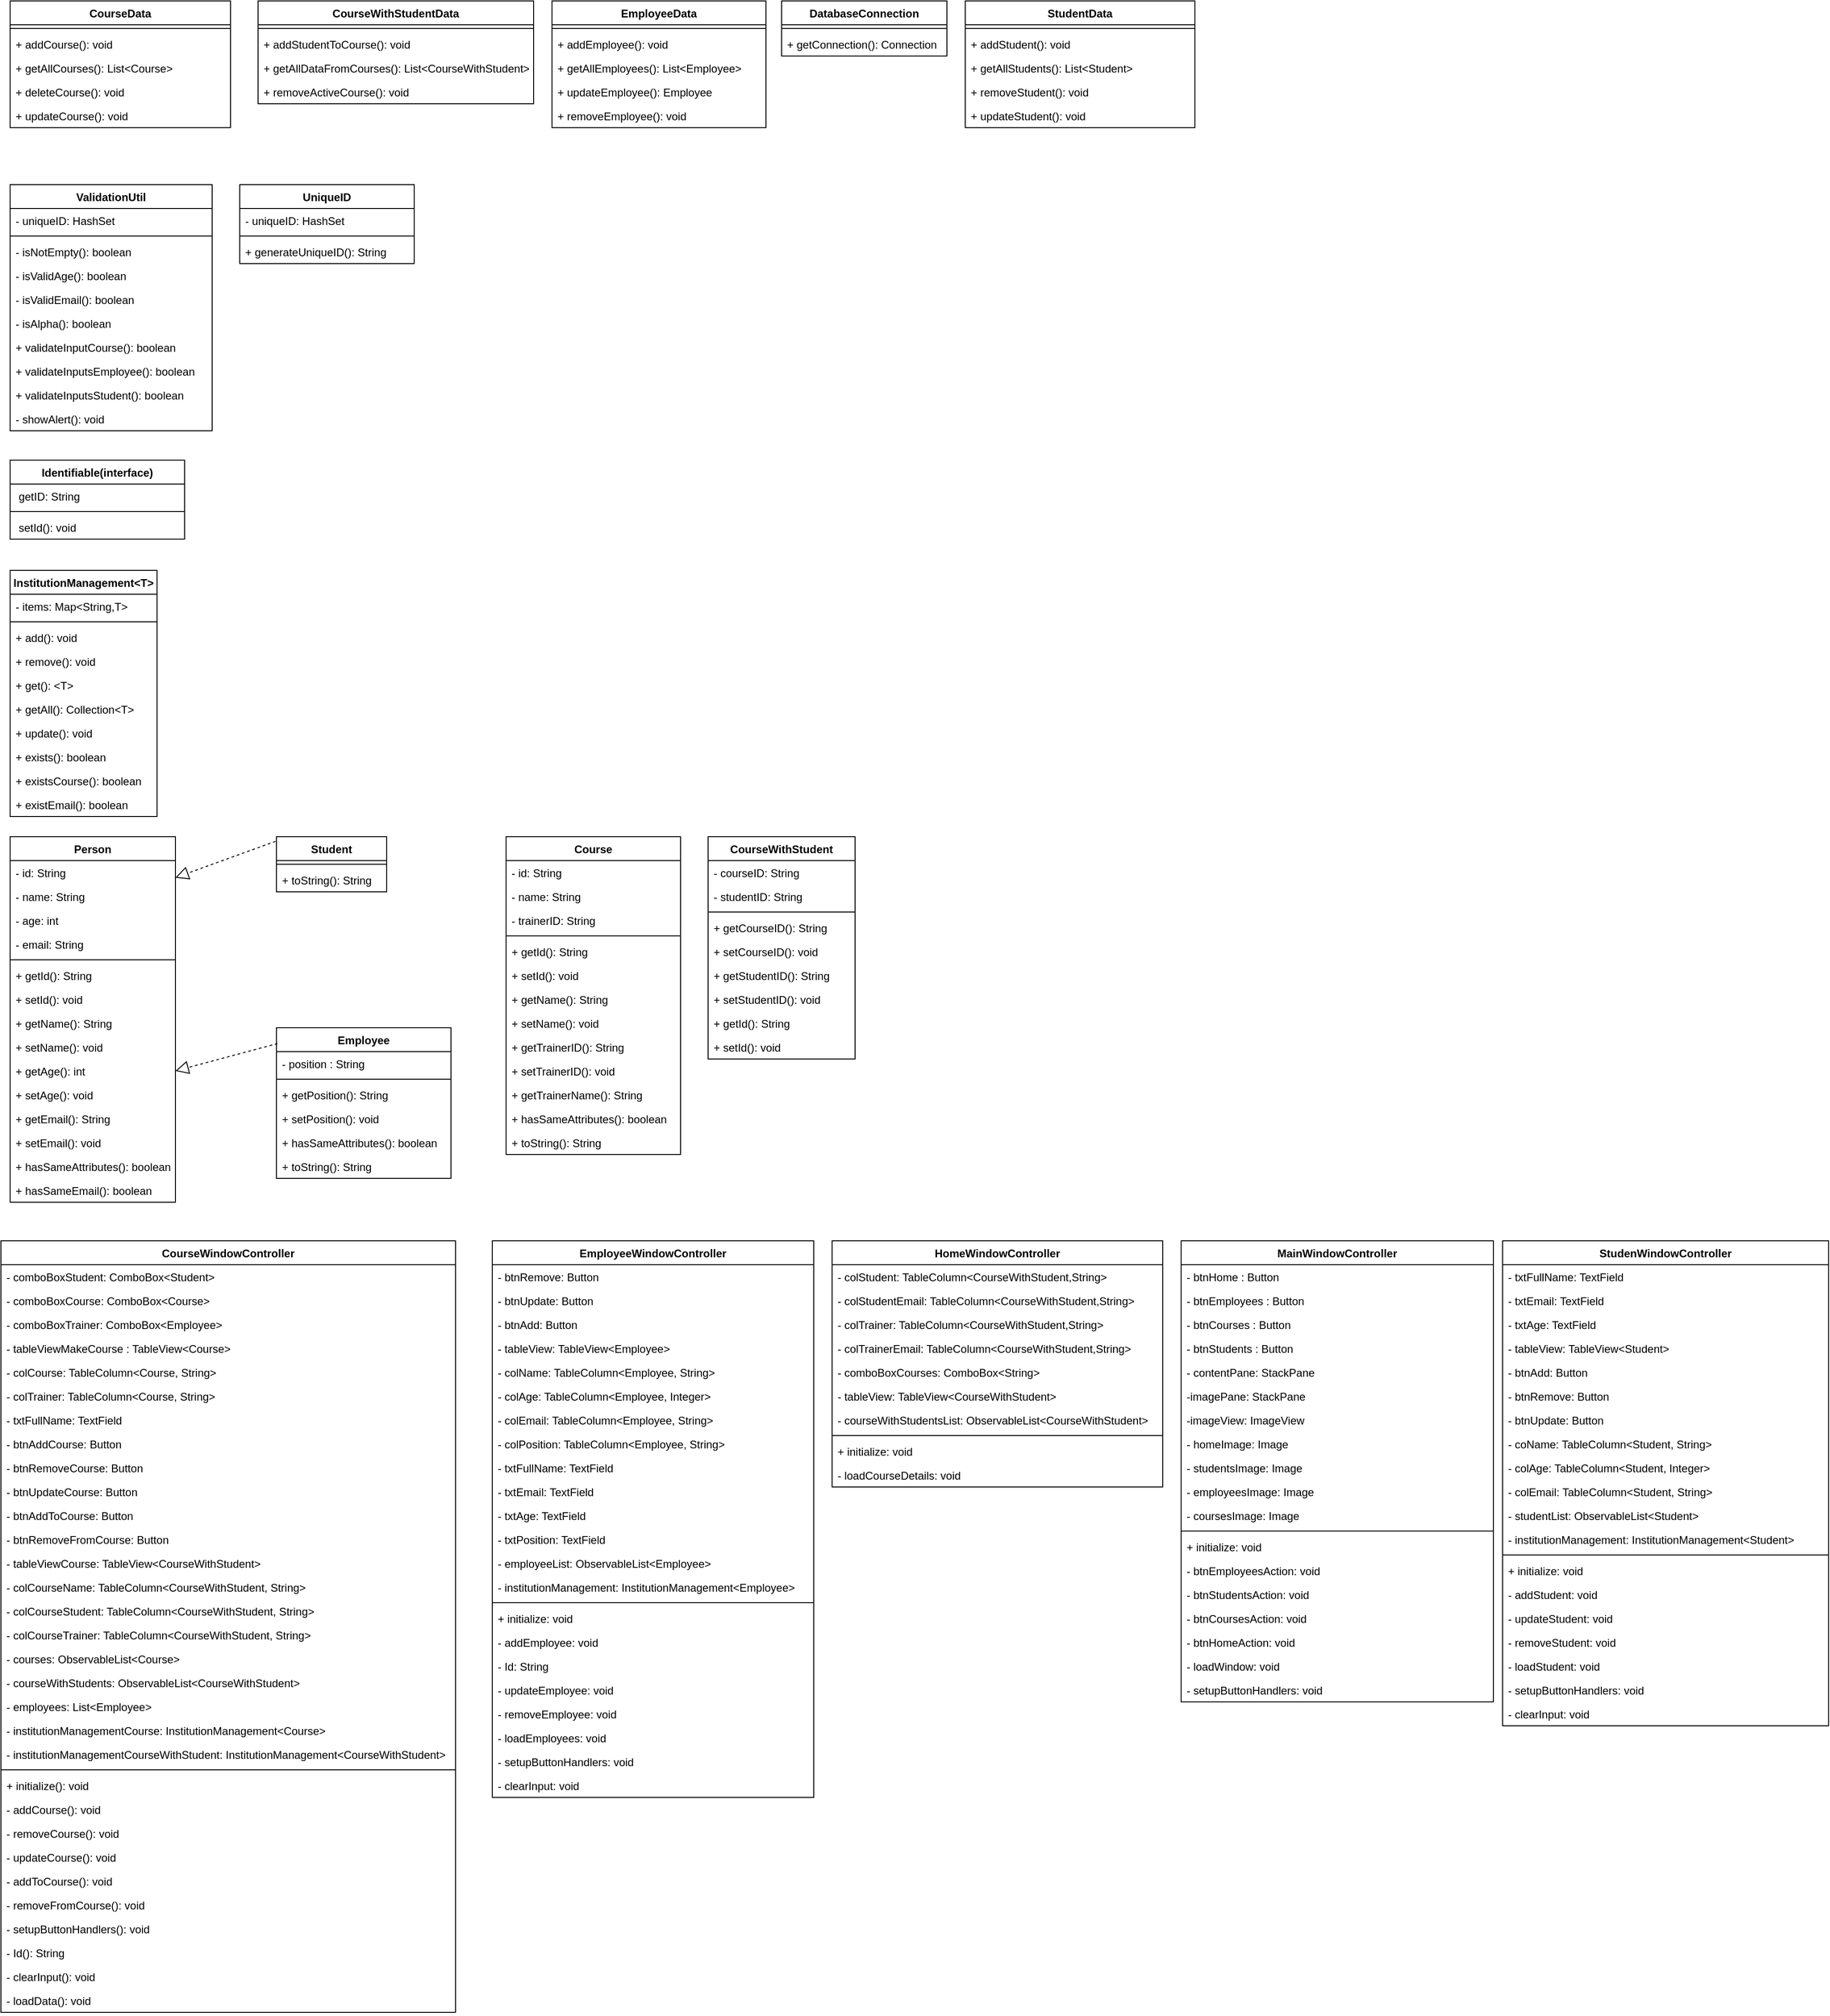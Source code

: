 <mxfile version="19.0.1" type="device"><diagram id="s02m1HPG9zO5lG-N_awF" name="Seite-1"><mxGraphModel dx="3195" dy="1603" grid="1" gridSize="10" guides="1" tooltips="1" connect="1" arrows="1" fold="1" page="1" pageScale="1" pageWidth="827" pageHeight="1169" math="0" shadow="0"><root><mxCell id="0"/><mxCell id="1" parent="0"/><mxCell id="x8Qpl3GX5KfMyITA8dCP-1" value="ValidationUtil" style="swimlane;fontStyle=1;align=center;verticalAlign=top;childLayout=stackLayout;horizontal=1;startSize=26;horizontalStack=0;resizeParent=1;resizeParentMax=0;resizeLast=0;collapsible=1;marginBottom=0;" parent="1" vertex="1"><mxGeometry x="50" y="250" width="220" height="268" as="geometry"/></mxCell><mxCell id="x8Qpl3GX5KfMyITA8dCP-5" value="- uniqueID: HashSet" style="text;strokeColor=none;fillColor=none;align=left;verticalAlign=top;spacingLeft=4;spacingRight=4;overflow=hidden;rotatable=0;points=[[0,0.5],[1,0.5]];portConstraint=eastwest;" parent="x8Qpl3GX5KfMyITA8dCP-1" vertex="1"><mxGeometry y="26" width="220" height="26" as="geometry"/></mxCell><mxCell id="x8Qpl3GX5KfMyITA8dCP-3" value="" style="line;strokeWidth=1;fillColor=none;align=left;verticalAlign=middle;spacingTop=-1;spacingLeft=3;spacingRight=3;rotatable=0;labelPosition=right;points=[];portConstraint=eastwest;" parent="x8Qpl3GX5KfMyITA8dCP-1" vertex="1"><mxGeometry y="52" width="220" height="8" as="geometry"/></mxCell><mxCell id="x8Qpl3GX5KfMyITA8dCP-4" value="- isNotEmpty(): boolean" style="text;strokeColor=none;fillColor=none;align=left;verticalAlign=top;spacingLeft=4;spacingRight=4;overflow=hidden;rotatable=0;points=[[0,0.5],[1,0.5]];portConstraint=eastwest;" parent="x8Qpl3GX5KfMyITA8dCP-1" vertex="1"><mxGeometry y="60" width="220" height="26" as="geometry"/></mxCell><mxCell id="x8Qpl3GX5KfMyITA8dCP-6" value="- isValidAge(): boolean" style="text;strokeColor=none;fillColor=none;align=left;verticalAlign=top;spacingLeft=4;spacingRight=4;overflow=hidden;rotatable=0;points=[[0,0.5],[1,0.5]];portConstraint=eastwest;" parent="x8Qpl3GX5KfMyITA8dCP-1" vertex="1"><mxGeometry y="86" width="220" height="26" as="geometry"/></mxCell><mxCell id="x8Qpl3GX5KfMyITA8dCP-7" value="- isValidEmail(): boolean" style="text;strokeColor=none;fillColor=none;align=left;verticalAlign=top;spacingLeft=4;spacingRight=4;overflow=hidden;rotatable=0;points=[[0,0.5],[1,0.5]];portConstraint=eastwest;" parent="x8Qpl3GX5KfMyITA8dCP-1" vertex="1"><mxGeometry y="112" width="220" height="26" as="geometry"/></mxCell><mxCell id="x8Qpl3GX5KfMyITA8dCP-8" value="- isAlpha(): boolean" style="text;strokeColor=none;fillColor=none;align=left;verticalAlign=top;spacingLeft=4;spacingRight=4;overflow=hidden;rotatable=0;points=[[0,0.5],[1,0.5]];portConstraint=eastwest;" parent="x8Qpl3GX5KfMyITA8dCP-1" vertex="1"><mxGeometry y="138" width="220" height="26" as="geometry"/></mxCell><mxCell id="x8Qpl3GX5KfMyITA8dCP-9" value="+ validateInputCourse(): boolean" style="text;strokeColor=none;fillColor=none;align=left;verticalAlign=top;spacingLeft=4;spacingRight=4;overflow=hidden;rotatable=0;points=[[0,0.5],[1,0.5]];portConstraint=eastwest;" parent="x8Qpl3GX5KfMyITA8dCP-1" vertex="1"><mxGeometry y="164" width="220" height="26" as="geometry"/></mxCell><mxCell id="x8Qpl3GX5KfMyITA8dCP-10" value="+ validateInputsEmployee(): boolean" style="text;strokeColor=none;fillColor=none;align=left;verticalAlign=top;spacingLeft=4;spacingRight=4;overflow=hidden;rotatable=0;points=[[0,0.5],[1,0.5]];portConstraint=eastwest;" parent="x8Qpl3GX5KfMyITA8dCP-1" vertex="1"><mxGeometry y="190" width="220" height="26" as="geometry"/></mxCell><mxCell id="hMjSI9Mf2lhHboDBcyDX-11" value="+ validateInputsStudent(): boolean" style="text;strokeColor=none;fillColor=none;align=left;verticalAlign=top;spacingLeft=4;spacingRight=4;overflow=hidden;rotatable=0;points=[[0,0.5],[1,0.5]];portConstraint=eastwest;" vertex="1" parent="x8Qpl3GX5KfMyITA8dCP-1"><mxGeometry y="216" width="220" height="26" as="geometry"/></mxCell><mxCell id="hMjSI9Mf2lhHboDBcyDX-12" value="- showAlert(): void" style="text;strokeColor=none;fillColor=none;align=left;verticalAlign=top;spacingLeft=4;spacingRight=4;overflow=hidden;rotatable=0;points=[[0,0.5],[1,0.5]];portConstraint=eastwest;" vertex="1" parent="x8Qpl3GX5KfMyITA8dCP-1"><mxGeometry y="242" width="220" height="26" as="geometry"/></mxCell><mxCell id="x8Qpl3GX5KfMyITA8dCP-12" value="CourseData" style="swimlane;fontStyle=1;align=center;verticalAlign=top;childLayout=stackLayout;horizontal=1;startSize=26;horizontalStack=0;resizeParent=1;resizeParentMax=0;resizeLast=0;collapsible=1;marginBottom=0;" parent="1" vertex="1"><mxGeometry x="50" y="50" width="240" height="138" as="geometry"/></mxCell><mxCell id="x8Qpl3GX5KfMyITA8dCP-14" value="" style="line;strokeWidth=1;fillColor=none;align=left;verticalAlign=middle;spacingTop=-1;spacingLeft=3;spacingRight=3;rotatable=0;labelPosition=right;points=[];portConstraint=eastwest;" parent="x8Qpl3GX5KfMyITA8dCP-12" vertex="1"><mxGeometry y="26" width="240" height="8" as="geometry"/></mxCell><mxCell id="x8Qpl3GX5KfMyITA8dCP-15" value="+ addCourse(): void" style="text;strokeColor=none;fillColor=none;align=left;verticalAlign=top;spacingLeft=4;spacingRight=4;overflow=hidden;rotatable=0;points=[[0,0.5],[1,0.5]];portConstraint=eastwest;" parent="x8Qpl3GX5KfMyITA8dCP-12" vertex="1"><mxGeometry y="34" width="240" height="26" as="geometry"/></mxCell><mxCell id="x8Qpl3GX5KfMyITA8dCP-16" value="+ getAllCourses(): List&lt;Course&gt;" style="text;strokeColor=none;fillColor=none;align=left;verticalAlign=top;spacingLeft=4;spacingRight=4;overflow=hidden;rotatable=0;points=[[0,0.5],[1,0.5]];portConstraint=eastwest;" parent="x8Qpl3GX5KfMyITA8dCP-12" vertex="1"><mxGeometry y="60" width="240" height="26" as="geometry"/></mxCell><mxCell id="x8Qpl3GX5KfMyITA8dCP-19" value="+ deleteCourse(): void" style="text;strokeColor=none;fillColor=none;align=left;verticalAlign=top;spacingLeft=4;spacingRight=4;overflow=hidden;rotatable=0;points=[[0,0.5],[1,0.5]];portConstraint=eastwest;" parent="x8Qpl3GX5KfMyITA8dCP-12" vertex="1"><mxGeometry y="86" width="240" height="26" as="geometry"/></mxCell><mxCell id="x8Qpl3GX5KfMyITA8dCP-20" value="+ updateCourse(): void" style="text;strokeColor=none;fillColor=none;align=left;verticalAlign=top;spacingLeft=4;spacingRight=4;overflow=hidden;rotatable=0;points=[[0,0.5],[1,0.5]];portConstraint=eastwest;" parent="x8Qpl3GX5KfMyITA8dCP-12" vertex="1"><mxGeometry y="112" width="240" height="26" as="geometry"/></mxCell><mxCell id="x8Qpl3GX5KfMyITA8dCP-22" value="CourseWithStudentData" style="swimlane;fontStyle=1;align=center;verticalAlign=top;childLayout=stackLayout;horizontal=1;startSize=26;horizontalStack=0;resizeParent=1;resizeParentMax=0;resizeLast=0;collapsible=1;marginBottom=0;" parent="1" vertex="1"><mxGeometry x="320" y="50" width="300" height="112" as="geometry"/></mxCell><mxCell id="x8Qpl3GX5KfMyITA8dCP-24" value="" style="line;strokeWidth=1;fillColor=none;align=left;verticalAlign=middle;spacingTop=-1;spacingLeft=3;spacingRight=3;rotatable=0;labelPosition=right;points=[];portConstraint=eastwest;" parent="x8Qpl3GX5KfMyITA8dCP-22" vertex="1"><mxGeometry y="26" width="300" height="8" as="geometry"/></mxCell><mxCell id="x8Qpl3GX5KfMyITA8dCP-25" value="+ addStudentToCourse(): void" style="text;strokeColor=none;fillColor=none;align=left;verticalAlign=top;spacingLeft=4;spacingRight=4;overflow=hidden;rotatable=0;points=[[0,0.5],[1,0.5]];portConstraint=eastwest;" parent="x8Qpl3GX5KfMyITA8dCP-22" vertex="1"><mxGeometry y="34" width="300" height="26" as="geometry"/></mxCell><mxCell id="x8Qpl3GX5KfMyITA8dCP-26" value="+ getAllDataFromCourses(): List&lt;CourseWithStudent&gt;" style="text;strokeColor=none;fillColor=none;align=left;verticalAlign=top;spacingLeft=4;spacingRight=4;overflow=hidden;rotatable=0;points=[[0,0.5],[1,0.5]];portConstraint=eastwest;" parent="x8Qpl3GX5KfMyITA8dCP-22" vertex="1"><mxGeometry y="60" width="300" height="26" as="geometry"/></mxCell><mxCell id="x8Qpl3GX5KfMyITA8dCP-28" value="+ removeActiveCourse(): void" style="text;strokeColor=none;fillColor=none;align=left;verticalAlign=top;spacingLeft=4;spacingRight=4;overflow=hidden;rotatable=0;points=[[0,0.5],[1,0.5]];portConstraint=eastwest;" parent="x8Qpl3GX5KfMyITA8dCP-22" vertex="1"><mxGeometry y="86" width="300" height="26" as="geometry"/></mxCell><mxCell id="x8Qpl3GX5KfMyITA8dCP-29" value="EmployeeData" style="swimlane;fontStyle=1;align=center;verticalAlign=top;childLayout=stackLayout;horizontal=1;startSize=26;horizontalStack=0;resizeParent=1;resizeParentMax=0;resizeLast=0;collapsible=1;marginBottom=0;" parent="1" vertex="1"><mxGeometry x="640" y="50" width="233" height="138" as="geometry"/></mxCell><mxCell id="x8Qpl3GX5KfMyITA8dCP-31" value="" style="line;strokeWidth=1;fillColor=none;align=left;verticalAlign=middle;spacingTop=-1;spacingLeft=3;spacingRight=3;rotatable=0;labelPosition=right;points=[];portConstraint=eastwest;" parent="x8Qpl3GX5KfMyITA8dCP-29" vertex="1"><mxGeometry y="26" width="233" height="8" as="geometry"/></mxCell><mxCell id="x8Qpl3GX5KfMyITA8dCP-32" value="+ addEmployee(): void" style="text;strokeColor=none;fillColor=none;align=left;verticalAlign=top;spacingLeft=4;spacingRight=4;overflow=hidden;rotatable=0;points=[[0,0.5],[1,0.5]];portConstraint=eastwest;" parent="x8Qpl3GX5KfMyITA8dCP-29" vertex="1"><mxGeometry y="34" width="233" height="26" as="geometry"/></mxCell><mxCell id="x8Qpl3GX5KfMyITA8dCP-33" value="+ getAllEmployees(): List&lt;Employee&gt;" style="text;strokeColor=none;fillColor=none;align=left;verticalAlign=top;spacingLeft=4;spacingRight=4;overflow=hidden;rotatable=0;points=[[0,0.5],[1,0.5]];portConstraint=eastwest;" parent="x8Qpl3GX5KfMyITA8dCP-29" vertex="1"><mxGeometry y="60" width="233" height="26" as="geometry"/></mxCell><mxCell id="x8Qpl3GX5KfMyITA8dCP-34" value="+ updateEmployee(): Employee" style="text;strokeColor=none;fillColor=none;align=left;verticalAlign=top;spacingLeft=4;spacingRight=4;overflow=hidden;rotatable=0;points=[[0,0.5],[1,0.5]];portConstraint=eastwest;" parent="x8Qpl3GX5KfMyITA8dCP-29" vertex="1"><mxGeometry y="86" width="233" height="26" as="geometry"/></mxCell><mxCell id="x8Qpl3GX5KfMyITA8dCP-35" value="+ removeEmployee(): void" style="text;strokeColor=none;fillColor=none;align=left;verticalAlign=top;spacingLeft=4;spacingRight=4;overflow=hidden;rotatable=0;points=[[0,0.5],[1,0.5]];portConstraint=eastwest;" parent="x8Qpl3GX5KfMyITA8dCP-29" vertex="1"><mxGeometry y="112" width="233" height="26" as="geometry"/></mxCell><mxCell id="x8Qpl3GX5KfMyITA8dCP-36" value="DatabaseConnection" style="swimlane;fontStyle=1;align=center;verticalAlign=top;childLayout=stackLayout;horizontal=1;startSize=26;horizontalStack=0;resizeParent=1;resizeParentMax=0;resizeLast=0;collapsible=1;marginBottom=0;" parent="1" vertex="1"><mxGeometry x="890" y="50" width="180" height="60" as="geometry"/></mxCell><mxCell id="x8Qpl3GX5KfMyITA8dCP-38" value="" style="line;strokeWidth=1;fillColor=none;align=left;verticalAlign=middle;spacingTop=-1;spacingLeft=3;spacingRight=3;rotatable=0;labelPosition=right;points=[];portConstraint=eastwest;" parent="x8Qpl3GX5KfMyITA8dCP-36" vertex="1"><mxGeometry y="26" width="180" height="8" as="geometry"/></mxCell><mxCell id="x8Qpl3GX5KfMyITA8dCP-39" value="+ getConnection(): Connection" style="text;strokeColor=none;fillColor=none;align=left;verticalAlign=top;spacingLeft=4;spacingRight=4;overflow=hidden;rotatable=0;points=[[0,0.5],[1,0.5]];portConstraint=eastwest;" parent="x8Qpl3GX5KfMyITA8dCP-36" vertex="1"><mxGeometry y="34" width="180" height="26" as="geometry"/></mxCell><mxCell id="x8Qpl3GX5KfMyITA8dCP-40" value="StudentData" style="swimlane;fontStyle=1;align=center;verticalAlign=top;childLayout=stackLayout;horizontal=1;startSize=26;horizontalStack=0;resizeParent=1;resizeParentMax=0;resizeLast=0;collapsible=1;marginBottom=0;" parent="1" vertex="1"><mxGeometry x="1090" y="50" width="250" height="138" as="geometry"/></mxCell><mxCell id="x8Qpl3GX5KfMyITA8dCP-42" value="" style="line;strokeWidth=1;fillColor=none;align=left;verticalAlign=middle;spacingTop=-1;spacingLeft=3;spacingRight=3;rotatable=0;labelPosition=right;points=[];portConstraint=eastwest;" parent="x8Qpl3GX5KfMyITA8dCP-40" vertex="1"><mxGeometry y="26" width="250" height="8" as="geometry"/></mxCell><mxCell id="x8Qpl3GX5KfMyITA8dCP-43" value="+ addStudent(): void" style="text;strokeColor=none;fillColor=none;align=left;verticalAlign=top;spacingLeft=4;spacingRight=4;overflow=hidden;rotatable=0;points=[[0,0.5],[1,0.5]];portConstraint=eastwest;" parent="x8Qpl3GX5KfMyITA8dCP-40" vertex="1"><mxGeometry y="34" width="250" height="26" as="geometry"/></mxCell><mxCell id="x8Qpl3GX5KfMyITA8dCP-46" value="+ getAllStudents(): List&lt;Student&gt;" style="text;strokeColor=none;fillColor=none;align=left;verticalAlign=top;spacingLeft=4;spacingRight=4;overflow=hidden;rotatable=0;points=[[0,0.5],[1,0.5]];portConstraint=eastwest;" parent="x8Qpl3GX5KfMyITA8dCP-40" vertex="1"><mxGeometry y="60" width="250" height="26" as="geometry"/></mxCell><mxCell id="x8Qpl3GX5KfMyITA8dCP-47" value="+ removeStudent(): void" style="text;strokeColor=none;fillColor=none;align=left;verticalAlign=top;spacingLeft=4;spacingRight=4;overflow=hidden;rotatable=0;points=[[0,0.5],[1,0.5]];portConstraint=eastwest;" parent="x8Qpl3GX5KfMyITA8dCP-40" vertex="1"><mxGeometry y="86" width="250" height="26" as="geometry"/></mxCell><mxCell id="hMjSI9Mf2lhHboDBcyDX-13" value="+ updateStudent(): void" style="text;strokeColor=none;fillColor=none;align=left;verticalAlign=top;spacingLeft=4;spacingRight=4;overflow=hidden;rotatable=0;points=[[0,0.5],[1,0.5]];portConstraint=eastwest;" vertex="1" parent="x8Qpl3GX5KfMyITA8dCP-40"><mxGeometry y="112" width="250" height="26" as="geometry"/></mxCell><mxCell id="x8Qpl3GX5KfMyITA8dCP-48" value="Person" style="swimlane;fontStyle=1;align=center;verticalAlign=top;childLayout=stackLayout;horizontal=1;startSize=26;horizontalStack=0;resizeParent=1;resizeParentMax=0;resizeLast=0;collapsible=1;marginBottom=0;" parent="1" vertex="1"><mxGeometry x="50" y="960" width="180" height="398" as="geometry"/></mxCell><mxCell id="x8Qpl3GX5KfMyITA8dCP-49" value="- id: String" style="text;strokeColor=none;fillColor=none;align=left;verticalAlign=top;spacingLeft=4;spacingRight=4;overflow=hidden;rotatable=0;points=[[0,0.5],[1,0.5]];portConstraint=eastwest;" parent="x8Qpl3GX5KfMyITA8dCP-48" vertex="1"><mxGeometry y="26" width="180" height="26" as="geometry"/></mxCell><mxCell id="x8Qpl3GX5KfMyITA8dCP-52" value="- name: String" style="text;strokeColor=none;fillColor=none;align=left;verticalAlign=top;spacingLeft=4;spacingRight=4;overflow=hidden;rotatable=0;points=[[0,0.5],[1,0.5]];portConstraint=eastwest;" parent="x8Qpl3GX5KfMyITA8dCP-48" vertex="1"><mxGeometry y="52" width="180" height="26" as="geometry"/></mxCell><mxCell id="x8Qpl3GX5KfMyITA8dCP-53" value="- age: int" style="text;strokeColor=none;fillColor=none;align=left;verticalAlign=top;spacingLeft=4;spacingRight=4;overflow=hidden;rotatable=0;points=[[0,0.5],[1,0.5]];portConstraint=eastwest;" parent="x8Qpl3GX5KfMyITA8dCP-48" vertex="1"><mxGeometry y="78" width="180" height="26" as="geometry"/></mxCell><mxCell id="hMjSI9Mf2lhHboDBcyDX-20" value="- email: String" style="text;strokeColor=none;fillColor=none;align=left;verticalAlign=top;spacingLeft=4;spacingRight=4;overflow=hidden;rotatable=0;points=[[0,0.5],[1,0.5]];portConstraint=eastwest;" vertex="1" parent="x8Qpl3GX5KfMyITA8dCP-48"><mxGeometry y="104" width="180" height="26" as="geometry"/></mxCell><mxCell id="x8Qpl3GX5KfMyITA8dCP-50" value="" style="line;strokeWidth=1;fillColor=none;align=left;verticalAlign=middle;spacingTop=-1;spacingLeft=3;spacingRight=3;rotatable=0;labelPosition=right;points=[];portConstraint=eastwest;" parent="x8Qpl3GX5KfMyITA8dCP-48" vertex="1"><mxGeometry y="130" width="180" height="8" as="geometry"/></mxCell><mxCell id="x8Qpl3GX5KfMyITA8dCP-51" value="+ getId(): String" style="text;strokeColor=none;fillColor=none;align=left;verticalAlign=top;spacingLeft=4;spacingRight=4;overflow=hidden;rotatable=0;points=[[0,0.5],[1,0.5]];portConstraint=eastwest;" parent="x8Qpl3GX5KfMyITA8dCP-48" vertex="1"><mxGeometry y="138" width="180" height="26" as="geometry"/></mxCell><mxCell id="hMjSI9Mf2lhHboDBcyDX-21" value="+ setId(): void" style="text;strokeColor=none;fillColor=none;align=left;verticalAlign=top;spacingLeft=4;spacingRight=4;overflow=hidden;rotatable=0;points=[[0,0.5],[1,0.5]];portConstraint=eastwest;" vertex="1" parent="x8Qpl3GX5KfMyITA8dCP-48"><mxGeometry y="164" width="180" height="26" as="geometry"/></mxCell><mxCell id="x8Qpl3GX5KfMyITA8dCP-54" value="+ getName(): String" style="text;strokeColor=none;fillColor=none;align=left;verticalAlign=top;spacingLeft=4;spacingRight=4;overflow=hidden;rotatable=0;points=[[0,0.5],[1,0.5]];portConstraint=eastwest;" parent="x8Qpl3GX5KfMyITA8dCP-48" vertex="1"><mxGeometry y="190" width="180" height="26" as="geometry"/></mxCell><mxCell id="hMjSI9Mf2lhHboDBcyDX-22" value="+ setName(): void" style="text;strokeColor=none;fillColor=none;align=left;verticalAlign=top;spacingLeft=4;spacingRight=4;overflow=hidden;rotatable=0;points=[[0,0.5],[1,0.5]];portConstraint=eastwest;" vertex="1" parent="x8Qpl3GX5KfMyITA8dCP-48"><mxGeometry y="216" width="180" height="26" as="geometry"/></mxCell><mxCell id="hMjSI9Mf2lhHboDBcyDX-23" value="+ getAge(): int" style="text;strokeColor=none;fillColor=none;align=left;verticalAlign=top;spacingLeft=4;spacingRight=4;overflow=hidden;rotatable=0;points=[[0,0.5],[1,0.5]];portConstraint=eastwest;" vertex="1" parent="x8Qpl3GX5KfMyITA8dCP-48"><mxGeometry y="242" width="180" height="26" as="geometry"/></mxCell><mxCell id="hMjSI9Mf2lhHboDBcyDX-24" value="+ setAge(): void" style="text;strokeColor=none;fillColor=none;align=left;verticalAlign=top;spacingLeft=4;spacingRight=4;overflow=hidden;rotatable=0;points=[[0,0.5],[1,0.5]];portConstraint=eastwest;" vertex="1" parent="x8Qpl3GX5KfMyITA8dCP-48"><mxGeometry y="268" width="180" height="26" as="geometry"/></mxCell><mxCell id="hMjSI9Mf2lhHboDBcyDX-25" value="+ getEmail(): String" style="text;strokeColor=none;fillColor=none;align=left;verticalAlign=top;spacingLeft=4;spacingRight=4;overflow=hidden;rotatable=0;points=[[0,0.5],[1,0.5]];portConstraint=eastwest;" vertex="1" parent="x8Qpl3GX5KfMyITA8dCP-48"><mxGeometry y="294" width="180" height="26" as="geometry"/></mxCell><mxCell id="hMjSI9Mf2lhHboDBcyDX-26" value="+ setEmail(): void" style="text;strokeColor=none;fillColor=none;align=left;verticalAlign=top;spacingLeft=4;spacingRight=4;overflow=hidden;rotatable=0;points=[[0,0.5],[1,0.5]];portConstraint=eastwest;" vertex="1" parent="x8Qpl3GX5KfMyITA8dCP-48"><mxGeometry y="320" width="180" height="26" as="geometry"/></mxCell><mxCell id="hMjSI9Mf2lhHboDBcyDX-27" value="+ hasSameAttributes(): boolean" style="text;strokeColor=none;fillColor=none;align=left;verticalAlign=top;spacingLeft=4;spacingRight=4;overflow=hidden;rotatable=0;points=[[0,0.5],[1,0.5]];portConstraint=eastwest;" vertex="1" parent="x8Qpl3GX5KfMyITA8dCP-48"><mxGeometry y="346" width="180" height="26" as="geometry"/></mxCell><mxCell id="hMjSI9Mf2lhHboDBcyDX-28" value="+ hasSameEmail(): boolean" style="text;strokeColor=none;fillColor=none;align=left;verticalAlign=top;spacingLeft=4;spacingRight=4;overflow=hidden;rotatable=0;points=[[0,0.5],[1,0.5]];portConstraint=eastwest;" vertex="1" parent="x8Qpl3GX5KfMyITA8dCP-48"><mxGeometry y="372" width="180" height="26" as="geometry"/></mxCell><mxCell id="x8Qpl3GX5KfMyITA8dCP-55" value="Student" style="swimlane;fontStyle=1;align=center;verticalAlign=top;childLayout=stackLayout;horizontal=1;startSize=26;horizontalStack=0;resizeParent=1;resizeParentMax=0;resizeLast=0;collapsible=1;marginBottom=0;" parent="1" vertex="1"><mxGeometry x="340" y="960" width="120" height="60" as="geometry"/></mxCell><mxCell id="x8Qpl3GX5KfMyITA8dCP-57" value="" style="line;strokeWidth=1;fillColor=none;align=left;verticalAlign=middle;spacingTop=-1;spacingLeft=3;spacingRight=3;rotatable=0;labelPosition=right;points=[];portConstraint=eastwest;" parent="x8Qpl3GX5KfMyITA8dCP-55" vertex="1"><mxGeometry y="26" width="120" height="8" as="geometry"/></mxCell><mxCell id="x8Qpl3GX5KfMyITA8dCP-62" value="+ toString(): String" style="text;strokeColor=none;fillColor=none;align=left;verticalAlign=top;spacingLeft=4;spacingRight=4;overflow=hidden;rotatable=0;points=[[0,0.5],[1,0.5]];portConstraint=eastwest;" parent="x8Qpl3GX5KfMyITA8dCP-55" vertex="1"><mxGeometry y="34" width="120" height="26" as="geometry"/></mxCell><mxCell id="x8Qpl3GX5KfMyITA8dCP-63" value="" style="endArrow=block;dashed=1;endFill=0;endSize=12;html=1;rounded=0;entryX=1;entryY=0.112;entryDx=0;entryDy=0;entryPerimeter=0;exitX=-0.008;exitY=0.084;exitDx=0;exitDy=0;exitPerimeter=0;" parent="1" source="x8Qpl3GX5KfMyITA8dCP-55" target="x8Qpl3GX5KfMyITA8dCP-48" edge="1"><mxGeometry width="160" relative="1" as="geometry"><mxPoint x="310" y="1200" as="sourcePoint"/><mxPoint x="470" y="1200" as="targetPoint"/></mxGeometry></mxCell><mxCell id="x8Qpl3GX5KfMyITA8dCP-64" value="Course" style="swimlane;fontStyle=1;align=center;verticalAlign=top;childLayout=stackLayout;horizontal=1;startSize=26;horizontalStack=0;resizeParent=1;resizeParentMax=0;resizeLast=0;collapsible=1;marginBottom=0;" parent="1" vertex="1"><mxGeometry x="590" y="960" width="190" height="346" as="geometry"/></mxCell><mxCell id="x8Qpl3GX5KfMyITA8dCP-65" value="- id: String" style="text;strokeColor=none;fillColor=none;align=left;verticalAlign=top;spacingLeft=4;spacingRight=4;overflow=hidden;rotatable=0;points=[[0,0.5],[1,0.5]];portConstraint=eastwest;" parent="x8Qpl3GX5KfMyITA8dCP-64" vertex="1"><mxGeometry y="26" width="190" height="26" as="geometry"/></mxCell><mxCell id="x8Qpl3GX5KfMyITA8dCP-78" value="- name: String" style="text;strokeColor=none;fillColor=none;align=left;verticalAlign=top;spacingLeft=4;spacingRight=4;overflow=hidden;rotatable=0;points=[[0,0.5],[1,0.5]];portConstraint=eastwest;" parent="x8Qpl3GX5KfMyITA8dCP-64" vertex="1"><mxGeometry y="52" width="190" height="26" as="geometry"/></mxCell><mxCell id="x8Qpl3GX5KfMyITA8dCP-79" value="- trainerID: String" style="text;strokeColor=none;fillColor=none;align=left;verticalAlign=top;spacingLeft=4;spacingRight=4;overflow=hidden;rotatable=0;points=[[0,0.5],[1,0.5]];portConstraint=eastwest;" parent="x8Qpl3GX5KfMyITA8dCP-64" vertex="1"><mxGeometry y="78" width="190" height="26" as="geometry"/></mxCell><mxCell id="x8Qpl3GX5KfMyITA8dCP-66" value="" style="line;strokeWidth=1;fillColor=none;align=left;verticalAlign=middle;spacingTop=-1;spacingLeft=3;spacingRight=3;rotatable=0;labelPosition=right;points=[];portConstraint=eastwest;" parent="x8Qpl3GX5KfMyITA8dCP-64" vertex="1"><mxGeometry y="104" width="190" height="8" as="geometry"/></mxCell><mxCell id="x8Qpl3GX5KfMyITA8dCP-67" value="+ getId(): String" style="text;strokeColor=none;fillColor=none;align=left;verticalAlign=top;spacingLeft=4;spacingRight=4;overflow=hidden;rotatable=0;points=[[0,0.5],[1,0.5]];portConstraint=eastwest;" parent="x8Qpl3GX5KfMyITA8dCP-64" vertex="1"><mxGeometry y="112" width="190" height="26" as="geometry"/></mxCell><mxCell id="hMjSI9Mf2lhHboDBcyDX-31" value="+ setId(): void" style="text;strokeColor=none;fillColor=none;align=left;verticalAlign=top;spacingLeft=4;spacingRight=4;overflow=hidden;rotatable=0;points=[[0,0.5],[1,0.5]];portConstraint=eastwest;" vertex="1" parent="x8Qpl3GX5KfMyITA8dCP-64"><mxGeometry y="138" width="190" height="26" as="geometry"/></mxCell><mxCell id="x8Qpl3GX5KfMyITA8dCP-80" value="+ getName(): String" style="text;strokeColor=none;fillColor=none;align=left;verticalAlign=top;spacingLeft=4;spacingRight=4;overflow=hidden;rotatable=0;points=[[0,0.5],[1,0.5]];portConstraint=eastwest;" parent="x8Qpl3GX5KfMyITA8dCP-64" vertex="1"><mxGeometry y="164" width="190" height="26" as="geometry"/></mxCell><mxCell id="hMjSI9Mf2lhHboDBcyDX-32" value="+ setName(): void" style="text;strokeColor=none;fillColor=none;align=left;verticalAlign=top;spacingLeft=4;spacingRight=4;overflow=hidden;rotatable=0;points=[[0,0.5],[1,0.5]];portConstraint=eastwest;" vertex="1" parent="x8Qpl3GX5KfMyITA8dCP-64"><mxGeometry y="190" width="190" height="26" as="geometry"/></mxCell><mxCell id="x8Qpl3GX5KfMyITA8dCP-81" value="+ getTrainerID(): String" style="text;strokeColor=none;fillColor=none;align=left;verticalAlign=top;spacingLeft=4;spacingRight=4;overflow=hidden;rotatable=0;points=[[0,0.5],[1,0.5]];portConstraint=eastwest;" parent="x8Qpl3GX5KfMyITA8dCP-64" vertex="1"><mxGeometry y="216" width="190" height="26" as="geometry"/></mxCell><mxCell id="hMjSI9Mf2lhHboDBcyDX-33" value="+ setTrainerID(): void" style="text;strokeColor=none;fillColor=none;align=left;verticalAlign=top;spacingLeft=4;spacingRight=4;overflow=hidden;rotatable=0;points=[[0,0.5],[1,0.5]];portConstraint=eastwest;" vertex="1" parent="x8Qpl3GX5KfMyITA8dCP-64"><mxGeometry y="242" width="190" height="26" as="geometry"/></mxCell><mxCell id="hMjSI9Mf2lhHboDBcyDX-34" value="+ getTrainerName(): String" style="text;strokeColor=none;fillColor=none;align=left;verticalAlign=top;spacingLeft=4;spacingRight=4;overflow=hidden;rotatable=0;points=[[0,0.5],[1,0.5]];portConstraint=eastwest;" vertex="1" parent="x8Qpl3GX5KfMyITA8dCP-64"><mxGeometry y="268" width="190" height="26" as="geometry"/></mxCell><mxCell id="hMjSI9Mf2lhHboDBcyDX-35" value="+ hasSameAttributes(): boolean" style="text;strokeColor=none;fillColor=none;align=left;verticalAlign=top;spacingLeft=4;spacingRight=4;overflow=hidden;rotatable=0;points=[[0,0.5],[1,0.5]];portConstraint=eastwest;" vertex="1" parent="x8Qpl3GX5KfMyITA8dCP-64"><mxGeometry y="294" width="190" height="26" as="geometry"/></mxCell><mxCell id="hMjSI9Mf2lhHboDBcyDX-36" value="+ toString(): String" style="text;strokeColor=none;fillColor=none;align=left;verticalAlign=top;spacingLeft=4;spacingRight=4;overflow=hidden;rotatable=0;points=[[0,0.5],[1,0.5]];portConstraint=eastwest;" vertex="1" parent="x8Qpl3GX5KfMyITA8dCP-64"><mxGeometry y="320" width="190" height="26" as="geometry"/></mxCell><mxCell id="x8Qpl3GX5KfMyITA8dCP-74" value="Employee" style="swimlane;fontStyle=1;align=center;verticalAlign=top;childLayout=stackLayout;horizontal=1;startSize=26;horizontalStack=0;resizeParent=1;resizeParentMax=0;resizeLast=0;collapsible=1;marginBottom=0;" parent="1" vertex="1"><mxGeometry x="340" y="1168" width="190" height="164" as="geometry"/></mxCell><mxCell id="x8Qpl3GX5KfMyITA8dCP-75" value="- position : String" style="text;strokeColor=none;fillColor=none;align=left;verticalAlign=top;spacingLeft=4;spacingRight=4;overflow=hidden;rotatable=0;points=[[0,0.5],[1,0.5]];portConstraint=eastwest;" parent="x8Qpl3GX5KfMyITA8dCP-74" vertex="1"><mxGeometry y="26" width="190" height="26" as="geometry"/></mxCell><mxCell id="x8Qpl3GX5KfMyITA8dCP-76" value="" style="line;strokeWidth=1;fillColor=none;align=left;verticalAlign=middle;spacingTop=-1;spacingLeft=3;spacingRight=3;rotatable=0;labelPosition=right;points=[];portConstraint=eastwest;" parent="x8Qpl3GX5KfMyITA8dCP-74" vertex="1"><mxGeometry y="52" width="190" height="8" as="geometry"/></mxCell><mxCell id="x8Qpl3GX5KfMyITA8dCP-77" value="+ getPosition(): String" style="text;strokeColor=none;fillColor=none;align=left;verticalAlign=top;spacingLeft=4;spacingRight=4;overflow=hidden;rotatable=0;points=[[0,0.5],[1,0.5]];portConstraint=eastwest;" parent="x8Qpl3GX5KfMyITA8dCP-74" vertex="1"><mxGeometry y="60" width="190" height="26" as="geometry"/></mxCell><mxCell id="x8Qpl3GX5KfMyITA8dCP-84" value="+ setPosition(): void" style="text;strokeColor=none;fillColor=none;align=left;verticalAlign=top;spacingLeft=4;spacingRight=4;overflow=hidden;rotatable=0;points=[[0,0.5],[1,0.5]];portConstraint=eastwest;" parent="x8Qpl3GX5KfMyITA8dCP-74" vertex="1"><mxGeometry y="86" width="190" height="26" as="geometry"/></mxCell><mxCell id="x8Qpl3GX5KfMyITA8dCP-85" value="+ hasSameAttributes(): boolean" style="text;strokeColor=none;fillColor=none;align=left;verticalAlign=top;spacingLeft=4;spacingRight=4;overflow=hidden;rotatable=0;points=[[0,0.5],[1,0.5]];portConstraint=eastwest;" parent="x8Qpl3GX5KfMyITA8dCP-74" vertex="1"><mxGeometry y="112" width="190" height="26" as="geometry"/></mxCell><mxCell id="hMjSI9Mf2lhHboDBcyDX-30" value="+ toString(): String" style="text;strokeColor=none;fillColor=none;align=left;verticalAlign=top;spacingLeft=4;spacingRight=4;overflow=hidden;rotatable=0;points=[[0,0.5],[1,0.5]];portConstraint=eastwest;" vertex="1" parent="x8Qpl3GX5KfMyITA8dCP-74"><mxGeometry y="138" width="190" height="26" as="geometry"/></mxCell><mxCell id="x8Qpl3GX5KfMyITA8dCP-86" value="CourseWithStudent" style="swimlane;fontStyle=1;align=center;verticalAlign=top;childLayout=stackLayout;horizontal=1;startSize=26;horizontalStack=0;resizeParent=1;resizeParentMax=0;resizeLast=0;collapsible=1;marginBottom=0;" parent="1" vertex="1"><mxGeometry x="810" y="960" width="160" height="242" as="geometry"/></mxCell><mxCell id="x8Qpl3GX5KfMyITA8dCP-87" value="- courseID: String" style="text;strokeColor=none;fillColor=none;align=left;verticalAlign=top;spacingLeft=4;spacingRight=4;overflow=hidden;rotatable=0;points=[[0,0.5],[1,0.5]];portConstraint=eastwest;" parent="x8Qpl3GX5KfMyITA8dCP-86" vertex="1"><mxGeometry y="26" width="160" height="26" as="geometry"/></mxCell><mxCell id="x8Qpl3GX5KfMyITA8dCP-90" value="- studentID: String" style="text;strokeColor=none;fillColor=none;align=left;verticalAlign=top;spacingLeft=4;spacingRight=4;overflow=hidden;rotatable=0;points=[[0,0.5],[1,0.5]];portConstraint=eastwest;" parent="x8Qpl3GX5KfMyITA8dCP-86" vertex="1"><mxGeometry y="52" width="160" height="26" as="geometry"/></mxCell><mxCell id="x8Qpl3GX5KfMyITA8dCP-88" value="" style="line;strokeWidth=1;fillColor=none;align=left;verticalAlign=middle;spacingTop=-1;spacingLeft=3;spacingRight=3;rotatable=0;labelPosition=right;points=[];portConstraint=eastwest;" parent="x8Qpl3GX5KfMyITA8dCP-86" vertex="1"><mxGeometry y="78" width="160" height="8" as="geometry"/></mxCell><mxCell id="x8Qpl3GX5KfMyITA8dCP-89" value="+ getCourseID(): String" style="text;strokeColor=none;fillColor=none;align=left;verticalAlign=top;spacingLeft=4;spacingRight=4;overflow=hidden;rotatable=0;points=[[0,0.5],[1,0.5]];portConstraint=eastwest;" parent="x8Qpl3GX5KfMyITA8dCP-86" vertex="1"><mxGeometry y="86" width="160" height="26" as="geometry"/></mxCell><mxCell id="hMjSI9Mf2lhHboDBcyDX-37" value="+ setCourseID(): void" style="text;strokeColor=none;fillColor=none;align=left;verticalAlign=top;spacingLeft=4;spacingRight=4;overflow=hidden;rotatable=0;points=[[0,0.5],[1,0.5]];portConstraint=eastwest;" vertex="1" parent="x8Qpl3GX5KfMyITA8dCP-86"><mxGeometry y="112" width="160" height="26" as="geometry"/></mxCell><mxCell id="x8Qpl3GX5KfMyITA8dCP-95" value="+ getStudentID(): String" style="text;strokeColor=none;fillColor=none;align=left;verticalAlign=top;spacingLeft=4;spacingRight=4;overflow=hidden;rotatable=0;points=[[0,0.5],[1,0.5]];portConstraint=eastwest;" parent="x8Qpl3GX5KfMyITA8dCP-86" vertex="1"><mxGeometry y="138" width="160" height="26" as="geometry"/></mxCell><mxCell id="hMjSI9Mf2lhHboDBcyDX-38" value="+ setStudentID(): void" style="text;strokeColor=none;fillColor=none;align=left;verticalAlign=top;spacingLeft=4;spacingRight=4;overflow=hidden;rotatable=0;points=[[0,0.5],[1,0.5]];portConstraint=eastwest;" vertex="1" parent="x8Qpl3GX5KfMyITA8dCP-86"><mxGeometry y="164" width="160" height="26" as="geometry"/></mxCell><mxCell id="x8Qpl3GX5KfMyITA8dCP-96" value="+ getId(): String" style="text;strokeColor=none;fillColor=none;align=left;verticalAlign=top;spacingLeft=4;spacingRight=4;overflow=hidden;rotatable=0;points=[[0,0.5],[1,0.5]];portConstraint=eastwest;" parent="x8Qpl3GX5KfMyITA8dCP-86" vertex="1"><mxGeometry y="190" width="160" height="26" as="geometry"/></mxCell><mxCell id="hMjSI9Mf2lhHboDBcyDX-39" value="+ setId(): void" style="text;strokeColor=none;fillColor=none;align=left;verticalAlign=top;spacingLeft=4;spacingRight=4;overflow=hidden;rotatable=0;points=[[0,0.5],[1,0.5]];portConstraint=eastwest;" vertex="1" parent="x8Qpl3GX5KfMyITA8dCP-86"><mxGeometry y="216" width="160" height="26" as="geometry"/></mxCell><mxCell id="x8Qpl3GX5KfMyITA8dCP-100" value="InstitutionManagement&lt;T&gt;" style="swimlane;fontStyle=1;align=center;verticalAlign=top;childLayout=stackLayout;horizontal=1;startSize=26;horizontalStack=0;resizeParent=1;resizeParentMax=0;resizeLast=0;collapsible=1;marginBottom=0;" parent="1" vertex="1"><mxGeometry x="50" y="670" width="160" height="268" as="geometry"/></mxCell><mxCell id="x8Qpl3GX5KfMyITA8dCP-101" value="- items: Map&lt;String,T&gt;" style="text;strokeColor=none;fillColor=none;align=left;verticalAlign=top;spacingLeft=4;spacingRight=4;overflow=hidden;rotatable=0;points=[[0,0.5],[1,0.5]];portConstraint=eastwest;" parent="x8Qpl3GX5KfMyITA8dCP-100" vertex="1"><mxGeometry y="26" width="160" height="26" as="geometry"/></mxCell><mxCell id="x8Qpl3GX5KfMyITA8dCP-102" value="" style="line;strokeWidth=1;fillColor=none;align=left;verticalAlign=middle;spacingTop=-1;spacingLeft=3;spacingRight=3;rotatable=0;labelPosition=right;points=[];portConstraint=eastwest;" parent="x8Qpl3GX5KfMyITA8dCP-100" vertex="1"><mxGeometry y="52" width="160" height="8" as="geometry"/></mxCell><mxCell id="x8Qpl3GX5KfMyITA8dCP-103" value="+ add(): void" style="text;strokeColor=none;fillColor=none;align=left;verticalAlign=top;spacingLeft=4;spacingRight=4;overflow=hidden;rotatable=0;points=[[0,0.5],[1,0.5]];portConstraint=eastwest;" parent="x8Qpl3GX5KfMyITA8dCP-100" vertex="1"><mxGeometry y="60" width="160" height="26" as="geometry"/></mxCell><mxCell id="x8Qpl3GX5KfMyITA8dCP-104" value="+ remove(): void" style="text;strokeColor=none;fillColor=none;align=left;verticalAlign=top;spacingLeft=4;spacingRight=4;overflow=hidden;rotatable=0;points=[[0,0.5],[1,0.5]];portConstraint=eastwest;" parent="x8Qpl3GX5KfMyITA8dCP-100" vertex="1"><mxGeometry y="86" width="160" height="26" as="geometry"/></mxCell><mxCell id="x8Qpl3GX5KfMyITA8dCP-105" value="+ get(): &lt;T&gt;" style="text;strokeColor=none;fillColor=none;align=left;verticalAlign=top;spacingLeft=4;spacingRight=4;overflow=hidden;rotatable=0;points=[[0,0.5],[1,0.5]];portConstraint=eastwest;" parent="x8Qpl3GX5KfMyITA8dCP-100" vertex="1"><mxGeometry y="112" width="160" height="26" as="geometry"/></mxCell><mxCell id="x8Qpl3GX5KfMyITA8dCP-106" value="+ getAll(): Collection&lt;T&gt;" style="text;strokeColor=none;fillColor=none;align=left;verticalAlign=top;spacingLeft=4;spacingRight=4;overflow=hidden;rotatable=0;points=[[0,0.5],[1,0.5]];portConstraint=eastwest;" parent="x8Qpl3GX5KfMyITA8dCP-100" vertex="1"><mxGeometry y="138" width="160" height="26" as="geometry"/></mxCell><mxCell id="x8Qpl3GX5KfMyITA8dCP-107" value="+ update(): void" style="text;strokeColor=none;fillColor=none;align=left;verticalAlign=top;spacingLeft=4;spacingRight=4;overflow=hidden;rotatable=0;points=[[0,0.5],[1,0.5]];portConstraint=eastwest;" parent="x8Qpl3GX5KfMyITA8dCP-100" vertex="1"><mxGeometry y="164" width="160" height="26" as="geometry"/></mxCell><mxCell id="x8Qpl3GX5KfMyITA8dCP-108" value="+ exists(): boolean" style="text;strokeColor=none;fillColor=none;align=left;verticalAlign=top;spacingLeft=4;spacingRight=4;overflow=hidden;rotatable=0;points=[[0,0.5],[1,0.5]];portConstraint=eastwest;" parent="x8Qpl3GX5KfMyITA8dCP-100" vertex="1"><mxGeometry y="190" width="160" height="26" as="geometry"/></mxCell><mxCell id="hMjSI9Mf2lhHboDBcyDX-18" value="+ existsCourse(): boolean" style="text;strokeColor=none;fillColor=none;align=left;verticalAlign=top;spacingLeft=4;spacingRight=4;overflow=hidden;rotatable=0;points=[[0,0.5],[1,0.5]];portConstraint=eastwest;" vertex="1" parent="x8Qpl3GX5KfMyITA8dCP-100"><mxGeometry y="216" width="160" height="26" as="geometry"/></mxCell><mxCell id="hMjSI9Mf2lhHboDBcyDX-19" value="+ existEmail(): boolean" style="text;strokeColor=none;fillColor=none;align=left;verticalAlign=top;spacingLeft=4;spacingRight=4;overflow=hidden;rotatable=0;points=[[0,0.5],[1,0.5]];portConstraint=eastwest;" vertex="1" parent="x8Qpl3GX5KfMyITA8dCP-100"><mxGeometry y="242" width="160" height="26" as="geometry"/></mxCell><mxCell id="x8Qpl3GX5KfMyITA8dCP-109" value="CourseWindowController" style="swimlane;fontStyle=1;align=center;verticalAlign=top;childLayout=stackLayout;horizontal=1;startSize=26;horizontalStack=0;resizeParent=1;resizeParentMax=0;resizeLast=0;collapsible=1;marginBottom=0;" parent="1" vertex="1"><mxGeometry x="40" y="1400" width="495" height="840" as="geometry"/></mxCell><mxCell id="x8Qpl3GX5KfMyITA8dCP-110" value="- comboBoxStudent: ComboBox&lt;Student&gt;" style="text;strokeColor=none;fillColor=none;align=left;verticalAlign=top;spacingLeft=4;spacingRight=4;overflow=hidden;rotatable=0;points=[[0,0.5],[1,0.5]];portConstraint=eastwest;" parent="x8Qpl3GX5KfMyITA8dCP-109" vertex="1"><mxGeometry y="26" width="495" height="26" as="geometry"/></mxCell><mxCell id="hMjSI9Mf2lhHboDBcyDX-40" value="- comboBoxCourse: ComboBox&lt;Course&gt;" style="text;strokeColor=none;fillColor=none;align=left;verticalAlign=top;spacingLeft=4;spacingRight=4;overflow=hidden;rotatable=0;points=[[0,0.5],[1,0.5]];portConstraint=eastwest;" vertex="1" parent="x8Qpl3GX5KfMyITA8dCP-109"><mxGeometry y="52" width="495" height="26" as="geometry"/></mxCell><mxCell id="hMjSI9Mf2lhHboDBcyDX-41" value="- comboBoxTrainer: ComboBox&lt;Employee&gt;" style="text;strokeColor=none;fillColor=none;align=left;verticalAlign=top;spacingLeft=4;spacingRight=4;overflow=hidden;rotatable=0;points=[[0,0.5],[1,0.5]];portConstraint=eastwest;" vertex="1" parent="x8Qpl3GX5KfMyITA8dCP-109"><mxGeometry y="78" width="495" height="26" as="geometry"/></mxCell><mxCell id="x8Qpl3GX5KfMyITA8dCP-113" value="- tableViewMakeCourse : TableView&lt;Course&gt; " style="text;strokeColor=none;fillColor=none;align=left;verticalAlign=top;spacingLeft=4;spacingRight=4;overflow=hidden;rotatable=0;points=[[0,0.5],[1,0.5]];portConstraint=eastwest;" parent="x8Qpl3GX5KfMyITA8dCP-109" vertex="1"><mxGeometry y="104" width="495" height="26" as="geometry"/></mxCell><mxCell id="x8Qpl3GX5KfMyITA8dCP-114" value="- colCourse: TableColumn&lt;Course, String&gt;" style="text;strokeColor=none;fillColor=none;align=left;verticalAlign=top;spacingLeft=4;spacingRight=4;overflow=hidden;rotatable=0;points=[[0,0.5],[1,0.5]];portConstraint=eastwest;" parent="x8Qpl3GX5KfMyITA8dCP-109" vertex="1"><mxGeometry y="130" width="495" height="26" as="geometry"/></mxCell><mxCell id="hMjSI9Mf2lhHboDBcyDX-43" value="- colTrainer: TableColumn&lt;Course, String&gt;" style="text;strokeColor=none;fillColor=none;align=left;verticalAlign=top;spacingLeft=4;spacingRight=4;overflow=hidden;rotatable=0;points=[[0,0.5],[1,0.5]];portConstraint=eastwest;" vertex="1" parent="x8Qpl3GX5KfMyITA8dCP-109"><mxGeometry y="156" width="495" height="26" as="geometry"/></mxCell><mxCell id="hMjSI9Mf2lhHboDBcyDX-44" value="- txtFullName: TextField" style="text;strokeColor=none;fillColor=none;align=left;verticalAlign=top;spacingLeft=4;spacingRight=4;overflow=hidden;rotatable=0;points=[[0,0.5],[1,0.5]];portConstraint=eastwest;" vertex="1" parent="x8Qpl3GX5KfMyITA8dCP-109"><mxGeometry y="182" width="495" height="26" as="geometry"/></mxCell><mxCell id="hMjSI9Mf2lhHboDBcyDX-45" value="- btnAddCourse: Button" style="text;strokeColor=none;fillColor=none;align=left;verticalAlign=top;spacingLeft=4;spacingRight=4;overflow=hidden;rotatable=0;points=[[0,0.5],[1,0.5]];portConstraint=eastwest;" vertex="1" parent="x8Qpl3GX5KfMyITA8dCP-109"><mxGeometry y="208" width="495" height="26" as="geometry"/></mxCell><mxCell id="hMjSI9Mf2lhHboDBcyDX-46" value="- btnRemoveCourse: Button" style="text;strokeColor=none;fillColor=none;align=left;verticalAlign=top;spacingLeft=4;spacingRight=4;overflow=hidden;rotatable=0;points=[[0,0.5],[1,0.5]];portConstraint=eastwest;" vertex="1" parent="x8Qpl3GX5KfMyITA8dCP-109"><mxGeometry y="234" width="495" height="26" as="geometry"/></mxCell><mxCell id="hMjSI9Mf2lhHboDBcyDX-47" value="- btnUpdateCourse: Button" style="text;strokeColor=none;fillColor=none;align=left;verticalAlign=top;spacingLeft=4;spacingRight=4;overflow=hidden;rotatable=0;points=[[0,0.5],[1,0.5]];portConstraint=eastwest;" vertex="1" parent="x8Qpl3GX5KfMyITA8dCP-109"><mxGeometry y="260" width="495" height="26" as="geometry"/></mxCell><mxCell id="hMjSI9Mf2lhHboDBcyDX-48" value="- btnAddToCourse: Button" style="text;strokeColor=none;fillColor=none;align=left;verticalAlign=top;spacingLeft=4;spacingRight=4;overflow=hidden;rotatable=0;points=[[0,0.5],[1,0.5]];portConstraint=eastwest;" vertex="1" parent="x8Qpl3GX5KfMyITA8dCP-109"><mxGeometry y="286" width="495" height="26" as="geometry"/></mxCell><mxCell id="hMjSI9Mf2lhHboDBcyDX-49" value="- btnRemoveFromCourse: Button" style="text;strokeColor=none;fillColor=none;align=left;verticalAlign=top;spacingLeft=4;spacingRight=4;overflow=hidden;rotatable=0;points=[[0,0.5],[1,0.5]];portConstraint=eastwest;" vertex="1" parent="x8Qpl3GX5KfMyITA8dCP-109"><mxGeometry y="312" width="495" height="26" as="geometry"/></mxCell><mxCell id="hMjSI9Mf2lhHboDBcyDX-50" value="- tableViewCourse: TableView&lt;CourseWithStudent&gt;" style="text;strokeColor=none;fillColor=none;align=left;verticalAlign=top;spacingLeft=4;spacingRight=4;overflow=hidden;rotatable=0;points=[[0,0.5],[1,0.5]];portConstraint=eastwest;" vertex="1" parent="x8Qpl3GX5KfMyITA8dCP-109"><mxGeometry y="338" width="495" height="26" as="geometry"/></mxCell><mxCell id="hMjSI9Mf2lhHboDBcyDX-51" value="- colCourseName: TableColumn&lt;CourseWithStudent, String&gt;" style="text;strokeColor=none;fillColor=none;align=left;verticalAlign=top;spacingLeft=4;spacingRight=4;overflow=hidden;rotatable=0;points=[[0,0.5],[1,0.5]];portConstraint=eastwest;" vertex="1" parent="x8Qpl3GX5KfMyITA8dCP-109"><mxGeometry y="364" width="495" height="26" as="geometry"/></mxCell><mxCell id="hMjSI9Mf2lhHboDBcyDX-52" value="- colCourseStudent: TableColumn&lt;CourseWithStudent, String&gt;" style="text;strokeColor=none;fillColor=none;align=left;verticalAlign=top;spacingLeft=4;spacingRight=4;overflow=hidden;rotatable=0;points=[[0,0.5],[1,0.5]];portConstraint=eastwest;" vertex="1" parent="x8Qpl3GX5KfMyITA8dCP-109"><mxGeometry y="390" width="495" height="26" as="geometry"/></mxCell><mxCell id="hMjSI9Mf2lhHboDBcyDX-53" value="- colCourseTrainer: TableColumn&lt;CourseWithStudent, String&gt;" style="text;strokeColor=none;fillColor=none;align=left;verticalAlign=top;spacingLeft=4;spacingRight=4;overflow=hidden;rotatable=0;points=[[0,0.5],[1,0.5]];portConstraint=eastwest;" vertex="1" parent="x8Qpl3GX5KfMyITA8dCP-109"><mxGeometry y="416" width="495" height="26" as="geometry"/></mxCell><mxCell id="hMjSI9Mf2lhHboDBcyDX-54" value="- courses: ObservableList&lt;Course&gt;" style="text;strokeColor=none;fillColor=none;align=left;verticalAlign=top;spacingLeft=4;spacingRight=4;overflow=hidden;rotatable=0;points=[[0,0.5],[1,0.5]];portConstraint=eastwest;" vertex="1" parent="x8Qpl3GX5KfMyITA8dCP-109"><mxGeometry y="442" width="495" height="26" as="geometry"/></mxCell><mxCell id="hMjSI9Mf2lhHboDBcyDX-55" value="- courseWithStudents: ObservableList&lt;CourseWithStudent&gt;" style="text;strokeColor=none;fillColor=none;align=left;verticalAlign=top;spacingLeft=4;spacingRight=4;overflow=hidden;rotatable=0;points=[[0,0.5],[1,0.5]];portConstraint=eastwest;" vertex="1" parent="x8Qpl3GX5KfMyITA8dCP-109"><mxGeometry y="468" width="495" height="26" as="geometry"/></mxCell><mxCell id="hMjSI9Mf2lhHboDBcyDX-56" value="- employees: List&lt;Employee&gt;" style="text;strokeColor=none;fillColor=none;align=left;verticalAlign=top;spacingLeft=4;spacingRight=4;overflow=hidden;rotatable=0;points=[[0,0.5],[1,0.5]];portConstraint=eastwest;" vertex="1" parent="x8Qpl3GX5KfMyITA8dCP-109"><mxGeometry y="494" width="495" height="26" as="geometry"/></mxCell><mxCell id="hMjSI9Mf2lhHboDBcyDX-57" value="- institutionManagementCourse: InstitutionManagement&lt;Course&gt;" style="text;strokeColor=none;fillColor=none;align=left;verticalAlign=top;spacingLeft=4;spacingRight=4;overflow=hidden;rotatable=0;points=[[0,0.5],[1,0.5]];portConstraint=eastwest;" vertex="1" parent="x8Qpl3GX5KfMyITA8dCP-109"><mxGeometry y="520" width="495" height="26" as="geometry"/></mxCell><mxCell id="hMjSI9Mf2lhHboDBcyDX-58" value="- institutionManagementCourseWithStudent: InstitutionManagement&lt;CourseWithStudent&gt;" style="text;strokeColor=none;fillColor=none;align=left;verticalAlign=top;spacingLeft=4;spacingRight=4;overflow=hidden;rotatable=0;points=[[0,0.5],[1,0.5]];portConstraint=eastwest;" vertex="1" parent="x8Qpl3GX5KfMyITA8dCP-109"><mxGeometry y="546" width="495" height="26" as="geometry"/></mxCell><mxCell id="x8Qpl3GX5KfMyITA8dCP-111" value="" style="line;strokeWidth=1;fillColor=none;align=left;verticalAlign=middle;spacingTop=-1;spacingLeft=3;spacingRight=3;rotatable=0;labelPosition=right;points=[];portConstraint=eastwest;" parent="x8Qpl3GX5KfMyITA8dCP-109" vertex="1"><mxGeometry y="572" width="495" height="8" as="geometry"/></mxCell><mxCell id="x8Qpl3GX5KfMyITA8dCP-112" value="+ initialize(): void" style="text;strokeColor=none;fillColor=none;align=left;verticalAlign=top;spacingLeft=4;spacingRight=4;overflow=hidden;rotatable=0;points=[[0,0.5],[1,0.5]];portConstraint=eastwest;" parent="x8Qpl3GX5KfMyITA8dCP-109" vertex="1"><mxGeometry y="580" width="495" height="26" as="geometry"/></mxCell><mxCell id="x8Qpl3GX5KfMyITA8dCP-115" value="- addCourse(): void" style="text;strokeColor=none;fillColor=none;align=left;verticalAlign=top;spacingLeft=4;spacingRight=4;overflow=hidden;rotatable=0;points=[[0,0.5],[1,0.5]];portConstraint=eastwest;" parent="x8Qpl3GX5KfMyITA8dCP-109" vertex="1"><mxGeometry y="606" width="495" height="26" as="geometry"/></mxCell><mxCell id="hMjSI9Mf2lhHboDBcyDX-59" value="- removeCourse(): void" style="text;strokeColor=none;fillColor=none;align=left;verticalAlign=top;spacingLeft=4;spacingRight=4;overflow=hidden;rotatable=0;points=[[0,0.5],[1,0.5]];portConstraint=eastwest;" vertex="1" parent="x8Qpl3GX5KfMyITA8dCP-109"><mxGeometry y="632" width="495" height="26" as="geometry"/></mxCell><mxCell id="hMjSI9Mf2lhHboDBcyDX-60" value="- updateCourse(): void" style="text;strokeColor=none;fillColor=none;align=left;verticalAlign=top;spacingLeft=4;spacingRight=4;overflow=hidden;rotatable=0;points=[[0,0.5],[1,0.5]];portConstraint=eastwest;" vertex="1" parent="x8Qpl3GX5KfMyITA8dCP-109"><mxGeometry y="658" width="495" height="26" as="geometry"/></mxCell><mxCell id="hMjSI9Mf2lhHboDBcyDX-61" value="- addToCourse(): void" style="text;strokeColor=none;fillColor=none;align=left;verticalAlign=top;spacingLeft=4;spacingRight=4;overflow=hidden;rotatable=0;points=[[0,0.5],[1,0.5]];portConstraint=eastwest;" vertex="1" parent="x8Qpl3GX5KfMyITA8dCP-109"><mxGeometry y="684" width="495" height="26" as="geometry"/></mxCell><mxCell id="hMjSI9Mf2lhHboDBcyDX-62" value="- removeFromCourse(): void" style="text;strokeColor=none;fillColor=none;align=left;verticalAlign=top;spacingLeft=4;spacingRight=4;overflow=hidden;rotatable=0;points=[[0,0.5],[1,0.5]];portConstraint=eastwest;" vertex="1" parent="x8Qpl3GX5KfMyITA8dCP-109"><mxGeometry y="710" width="495" height="26" as="geometry"/></mxCell><mxCell id="hMjSI9Mf2lhHboDBcyDX-63" value="- setupButtonHandlers(): void" style="text;strokeColor=none;fillColor=none;align=left;verticalAlign=top;spacingLeft=4;spacingRight=4;overflow=hidden;rotatable=0;points=[[0,0.5],[1,0.5]];portConstraint=eastwest;" vertex="1" parent="x8Qpl3GX5KfMyITA8dCP-109"><mxGeometry y="736" width="495" height="26" as="geometry"/></mxCell><mxCell id="hMjSI9Mf2lhHboDBcyDX-64" value="- Id(): String" style="text;strokeColor=none;fillColor=none;align=left;verticalAlign=top;spacingLeft=4;spacingRight=4;overflow=hidden;rotatable=0;points=[[0,0.5],[1,0.5]];portConstraint=eastwest;" vertex="1" parent="x8Qpl3GX5KfMyITA8dCP-109"><mxGeometry y="762" width="495" height="26" as="geometry"/></mxCell><mxCell id="hMjSI9Mf2lhHboDBcyDX-65" value="- clearInput(): void" style="text;strokeColor=none;fillColor=none;align=left;verticalAlign=top;spacingLeft=4;spacingRight=4;overflow=hidden;rotatable=0;points=[[0,0.5],[1,0.5]];portConstraint=eastwest;" vertex="1" parent="x8Qpl3GX5KfMyITA8dCP-109"><mxGeometry y="788" width="495" height="26" as="geometry"/></mxCell><mxCell id="hMjSI9Mf2lhHboDBcyDX-66" value="- loadData(): void" style="text;strokeColor=none;fillColor=none;align=left;verticalAlign=top;spacingLeft=4;spacingRight=4;overflow=hidden;rotatable=0;points=[[0,0.5],[1,0.5]];portConstraint=eastwest;" vertex="1" parent="x8Qpl3GX5KfMyITA8dCP-109"><mxGeometry y="814" width="495" height="26" as="geometry"/></mxCell><mxCell id="x8Qpl3GX5KfMyITA8dCP-118" value="EmployeeWindowController" style="swimlane;fontStyle=1;align=center;verticalAlign=top;childLayout=stackLayout;horizontal=1;startSize=26;horizontalStack=0;resizeParent=1;resizeParentMax=0;resizeLast=0;collapsible=1;marginBottom=0;" parent="1" vertex="1"><mxGeometry x="575" y="1400" width="350" height="606" as="geometry"/></mxCell><mxCell id="x8Qpl3GX5KfMyITA8dCP-119" value="- btnRemove: Button" style="text;strokeColor=none;fillColor=none;align=left;verticalAlign=top;spacingLeft=4;spacingRight=4;overflow=hidden;rotatable=0;points=[[0,0.5],[1,0.5]];portConstraint=eastwest;" parent="x8Qpl3GX5KfMyITA8dCP-118" vertex="1"><mxGeometry y="26" width="350" height="26" as="geometry"/></mxCell><mxCell id="x8Qpl3GX5KfMyITA8dCP-122" value="- btnUpdate: Button" style="text;strokeColor=none;fillColor=none;align=left;verticalAlign=top;spacingLeft=4;spacingRight=4;overflow=hidden;rotatable=0;points=[[0,0.5],[1,0.5]];portConstraint=eastwest;" parent="x8Qpl3GX5KfMyITA8dCP-118" vertex="1"><mxGeometry y="52" width="350" height="26" as="geometry"/></mxCell><mxCell id="x8Qpl3GX5KfMyITA8dCP-123" value="- btnAdd: Button" style="text;strokeColor=none;fillColor=none;align=left;verticalAlign=top;spacingLeft=4;spacingRight=4;overflow=hidden;rotatable=0;points=[[0,0.5],[1,0.5]];portConstraint=eastwest;" parent="x8Qpl3GX5KfMyITA8dCP-118" vertex="1"><mxGeometry y="78" width="350" height="26" as="geometry"/></mxCell><mxCell id="hMjSI9Mf2lhHboDBcyDX-67" value="- tableView: TableView&lt;Employee&gt;" style="text;strokeColor=none;fillColor=none;align=left;verticalAlign=top;spacingLeft=4;spacingRight=4;overflow=hidden;rotatable=0;points=[[0,0.5],[1,0.5]];portConstraint=eastwest;" vertex="1" parent="x8Qpl3GX5KfMyITA8dCP-118"><mxGeometry y="104" width="350" height="26" as="geometry"/></mxCell><mxCell id="hMjSI9Mf2lhHboDBcyDX-68" value="- colName: TableColumn&lt;Employee, String&gt;" style="text;strokeColor=none;fillColor=none;align=left;verticalAlign=top;spacingLeft=4;spacingRight=4;overflow=hidden;rotatable=0;points=[[0,0.5],[1,0.5]];portConstraint=eastwest;" vertex="1" parent="x8Qpl3GX5KfMyITA8dCP-118"><mxGeometry y="130" width="350" height="26" as="geometry"/></mxCell><mxCell id="hMjSI9Mf2lhHboDBcyDX-69" value="- colAge: TableColumn&lt;Employee, Integer&gt;" style="text;strokeColor=none;fillColor=none;align=left;verticalAlign=top;spacingLeft=4;spacingRight=4;overflow=hidden;rotatable=0;points=[[0,0.5],[1,0.5]];portConstraint=eastwest;" vertex="1" parent="x8Qpl3GX5KfMyITA8dCP-118"><mxGeometry y="156" width="350" height="26" as="geometry"/></mxCell><mxCell id="hMjSI9Mf2lhHboDBcyDX-70" value="- colEmail: TableColumn&lt;Employee, String&gt;" style="text;strokeColor=none;fillColor=none;align=left;verticalAlign=top;spacingLeft=4;spacingRight=4;overflow=hidden;rotatable=0;points=[[0,0.5],[1,0.5]];portConstraint=eastwest;" vertex="1" parent="x8Qpl3GX5KfMyITA8dCP-118"><mxGeometry y="182" width="350" height="26" as="geometry"/></mxCell><mxCell id="hMjSI9Mf2lhHboDBcyDX-71" value="- colPosition: TableColumn&lt;Employee, String&gt;" style="text;strokeColor=none;fillColor=none;align=left;verticalAlign=top;spacingLeft=4;spacingRight=4;overflow=hidden;rotatable=0;points=[[0,0.5],[1,0.5]];portConstraint=eastwest;" vertex="1" parent="x8Qpl3GX5KfMyITA8dCP-118"><mxGeometry y="208" width="350" height="26" as="geometry"/></mxCell><mxCell id="hMjSI9Mf2lhHboDBcyDX-72" value="- txtFullName: TextField" style="text;strokeColor=none;fillColor=none;align=left;verticalAlign=top;spacingLeft=4;spacingRight=4;overflow=hidden;rotatable=0;points=[[0,0.5],[1,0.5]];portConstraint=eastwest;" vertex="1" parent="x8Qpl3GX5KfMyITA8dCP-118"><mxGeometry y="234" width="350" height="26" as="geometry"/></mxCell><mxCell id="hMjSI9Mf2lhHboDBcyDX-73" value="- txtEmail: TextField" style="text;strokeColor=none;fillColor=none;align=left;verticalAlign=top;spacingLeft=4;spacingRight=4;overflow=hidden;rotatable=0;points=[[0,0.5],[1,0.5]];portConstraint=eastwest;" vertex="1" parent="x8Qpl3GX5KfMyITA8dCP-118"><mxGeometry y="260" width="350" height="26" as="geometry"/></mxCell><mxCell id="hMjSI9Mf2lhHboDBcyDX-74" value="- txtAge: TextField" style="text;strokeColor=none;fillColor=none;align=left;verticalAlign=top;spacingLeft=4;spacingRight=4;overflow=hidden;rotatable=0;points=[[0,0.5],[1,0.5]];portConstraint=eastwest;" vertex="1" parent="x8Qpl3GX5KfMyITA8dCP-118"><mxGeometry y="286" width="350" height="26" as="geometry"/></mxCell><mxCell id="hMjSI9Mf2lhHboDBcyDX-75" value="- txtPosition: TextField" style="text;strokeColor=none;fillColor=none;align=left;verticalAlign=top;spacingLeft=4;spacingRight=4;overflow=hidden;rotatable=0;points=[[0,0.5],[1,0.5]];portConstraint=eastwest;" vertex="1" parent="x8Qpl3GX5KfMyITA8dCP-118"><mxGeometry y="312" width="350" height="26" as="geometry"/></mxCell><mxCell id="hMjSI9Mf2lhHboDBcyDX-76" value="- employeeList: ObservableList&lt;Employee&gt; " style="text;strokeColor=none;fillColor=none;align=left;verticalAlign=top;spacingLeft=4;spacingRight=4;overflow=hidden;rotatable=0;points=[[0,0.5],[1,0.5]];portConstraint=eastwest;" vertex="1" parent="x8Qpl3GX5KfMyITA8dCP-118"><mxGeometry y="338" width="350" height="26" as="geometry"/></mxCell><mxCell id="hMjSI9Mf2lhHboDBcyDX-77" value="- institutionManagement: InstitutionManagement&lt;Employee&gt; " style="text;strokeColor=none;fillColor=none;align=left;verticalAlign=top;spacingLeft=4;spacingRight=4;overflow=hidden;rotatable=0;points=[[0,0.5],[1,0.5]];portConstraint=eastwest;" vertex="1" parent="x8Qpl3GX5KfMyITA8dCP-118"><mxGeometry y="364" width="350" height="26" as="geometry"/></mxCell><mxCell id="x8Qpl3GX5KfMyITA8dCP-120" value="" style="line;strokeWidth=1;fillColor=none;align=left;verticalAlign=middle;spacingTop=-1;spacingLeft=3;spacingRight=3;rotatable=0;labelPosition=right;points=[];portConstraint=eastwest;" parent="x8Qpl3GX5KfMyITA8dCP-118" vertex="1"><mxGeometry y="390" width="350" height="8" as="geometry"/></mxCell><mxCell id="x8Qpl3GX5KfMyITA8dCP-121" value="+ initialize: void" style="text;strokeColor=none;fillColor=none;align=left;verticalAlign=top;spacingLeft=4;spacingRight=4;overflow=hidden;rotatable=0;points=[[0,0.5],[1,0.5]];portConstraint=eastwest;" parent="x8Qpl3GX5KfMyITA8dCP-118" vertex="1"><mxGeometry y="398" width="350" height="26" as="geometry"/></mxCell><mxCell id="x8Qpl3GX5KfMyITA8dCP-124" value="- addEmployee: void" style="text;strokeColor=none;fillColor=none;align=left;verticalAlign=top;spacingLeft=4;spacingRight=4;overflow=hidden;rotatable=0;points=[[0,0.5],[1,0.5]];portConstraint=eastwest;" parent="x8Qpl3GX5KfMyITA8dCP-118" vertex="1"><mxGeometry y="424" width="350" height="26" as="geometry"/></mxCell><mxCell id="hMjSI9Mf2lhHboDBcyDX-78" value="- Id: String" style="text;strokeColor=none;fillColor=none;align=left;verticalAlign=top;spacingLeft=4;spacingRight=4;overflow=hidden;rotatable=0;points=[[0,0.5],[1,0.5]];portConstraint=eastwest;" vertex="1" parent="x8Qpl3GX5KfMyITA8dCP-118"><mxGeometry y="450" width="350" height="26" as="geometry"/></mxCell><mxCell id="hMjSI9Mf2lhHboDBcyDX-79" value="- updateEmployee: void" style="text;strokeColor=none;fillColor=none;align=left;verticalAlign=top;spacingLeft=4;spacingRight=4;overflow=hidden;rotatable=0;points=[[0,0.5],[1,0.5]];portConstraint=eastwest;" vertex="1" parent="x8Qpl3GX5KfMyITA8dCP-118"><mxGeometry y="476" width="350" height="26" as="geometry"/></mxCell><mxCell id="hMjSI9Mf2lhHboDBcyDX-80" value="- removeEmployee: void" style="text;strokeColor=none;fillColor=none;align=left;verticalAlign=top;spacingLeft=4;spacingRight=4;overflow=hidden;rotatable=0;points=[[0,0.5],[1,0.5]];portConstraint=eastwest;" vertex="1" parent="x8Qpl3GX5KfMyITA8dCP-118"><mxGeometry y="502" width="350" height="26" as="geometry"/></mxCell><mxCell id="x8Qpl3GX5KfMyITA8dCP-125" value="- loadEmployees: void" style="text;strokeColor=none;fillColor=none;align=left;verticalAlign=top;spacingLeft=4;spacingRight=4;overflow=hidden;rotatable=0;points=[[0,0.5],[1,0.5]];portConstraint=eastwest;" parent="x8Qpl3GX5KfMyITA8dCP-118" vertex="1"><mxGeometry y="528" width="350" height="26" as="geometry"/></mxCell><mxCell id="hMjSI9Mf2lhHboDBcyDX-81" value="- setupButtonHandlers: void" style="text;strokeColor=none;fillColor=none;align=left;verticalAlign=top;spacingLeft=4;spacingRight=4;overflow=hidden;rotatable=0;points=[[0,0.5],[1,0.5]];portConstraint=eastwest;" vertex="1" parent="x8Qpl3GX5KfMyITA8dCP-118"><mxGeometry y="554" width="350" height="26" as="geometry"/></mxCell><mxCell id="hMjSI9Mf2lhHboDBcyDX-82" value="- clearInput: void" style="text;strokeColor=none;fillColor=none;align=left;verticalAlign=top;spacingLeft=4;spacingRight=4;overflow=hidden;rotatable=0;points=[[0,0.5],[1,0.5]];portConstraint=eastwest;" vertex="1" parent="x8Qpl3GX5KfMyITA8dCP-118"><mxGeometry y="580" width="350" height="26" as="geometry"/></mxCell><mxCell id="x8Qpl3GX5KfMyITA8dCP-126" value="HomeWindowController" style="swimlane;fontStyle=1;align=center;verticalAlign=top;childLayout=stackLayout;horizontal=1;startSize=26;horizontalStack=0;resizeParent=1;resizeParentMax=0;resizeLast=0;collapsible=1;marginBottom=0;" parent="1" vertex="1"><mxGeometry x="945" y="1400" width="360" height="268" as="geometry"/></mxCell><mxCell id="x8Qpl3GX5KfMyITA8dCP-127" value="- colStudent: TableColumn&lt;CourseWithStudent,String&gt;" style="text;strokeColor=none;fillColor=none;align=left;verticalAlign=top;spacingLeft=4;spacingRight=4;overflow=hidden;rotatable=0;points=[[0,0.5],[1,0.5]];portConstraint=eastwest;" parent="x8Qpl3GX5KfMyITA8dCP-126" vertex="1"><mxGeometry y="26" width="360" height="26" as="geometry"/></mxCell><mxCell id="hMjSI9Mf2lhHboDBcyDX-83" value="- colStudentEmail: TableColumn&lt;CourseWithStudent,String&gt;" style="text;strokeColor=none;fillColor=none;align=left;verticalAlign=top;spacingLeft=4;spacingRight=4;overflow=hidden;rotatable=0;points=[[0,0.5],[1,0.5]];portConstraint=eastwest;" vertex="1" parent="x8Qpl3GX5KfMyITA8dCP-126"><mxGeometry y="52" width="360" height="26" as="geometry"/></mxCell><mxCell id="hMjSI9Mf2lhHboDBcyDX-84" value="- colTrainer: TableColumn&lt;CourseWithStudent,String&gt;" style="text;strokeColor=none;fillColor=none;align=left;verticalAlign=top;spacingLeft=4;spacingRight=4;overflow=hidden;rotatable=0;points=[[0,0.5],[1,0.5]];portConstraint=eastwest;" vertex="1" parent="x8Qpl3GX5KfMyITA8dCP-126"><mxGeometry y="78" width="360" height="26" as="geometry"/></mxCell><mxCell id="hMjSI9Mf2lhHboDBcyDX-85" value="- colTrainerEmail: TableColumn&lt;CourseWithStudent,String&gt;" style="text;strokeColor=none;fillColor=none;align=left;verticalAlign=top;spacingLeft=4;spacingRight=4;overflow=hidden;rotatable=0;points=[[0,0.5],[1,0.5]];portConstraint=eastwest;" vertex="1" parent="x8Qpl3GX5KfMyITA8dCP-126"><mxGeometry y="104" width="360" height="26" as="geometry"/></mxCell><mxCell id="x8Qpl3GX5KfMyITA8dCP-128" value="- comboBoxCourses: ComboBox&lt;String&gt;" style="text;strokeColor=none;fillColor=none;align=left;verticalAlign=top;spacingLeft=4;spacingRight=4;overflow=hidden;rotatable=0;points=[[0,0.5],[1,0.5]];portConstraint=eastwest;" parent="x8Qpl3GX5KfMyITA8dCP-126" vertex="1"><mxGeometry y="130" width="360" height="26" as="geometry"/></mxCell><mxCell id="x8Qpl3GX5KfMyITA8dCP-129" value="- tableView: TableView&lt;CourseWithStudent&gt;" style="text;strokeColor=none;fillColor=none;align=left;verticalAlign=top;spacingLeft=4;spacingRight=4;overflow=hidden;rotatable=0;points=[[0,0.5],[1,0.5]];portConstraint=eastwest;" parent="x8Qpl3GX5KfMyITA8dCP-126" vertex="1"><mxGeometry y="156" width="360" height="26" as="geometry"/></mxCell><mxCell id="hMjSI9Mf2lhHboDBcyDX-86" value="- courseWithStudentsList: ObservableList&lt;CourseWithStudent&gt;" style="text;strokeColor=none;fillColor=none;align=left;verticalAlign=top;spacingLeft=4;spacingRight=4;overflow=hidden;rotatable=0;points=[[0,0.5],[1,0.5]];portConstraint=eastwest;" vertex="1" parent="x8Qpl3GX5KfMyITA8dCP-126"><mxGeometry y="182" width="360" height="26" as="geometry"/></mxCell><mxCell id="x8Qpl3GX5KfMyITA8dCP-130" value="" style="line;strokeWidth=1;fillColor=none;align=left;verticalAlign=middle;spacingTop=-1;spacingLeft=3;spacingRight=3;rotatable=0;labelPosition=right;points=[];portConstraint=eastwest;" parent="x8Qpl3GX5KfMyITA8dCP-126" vertex="1"><mxGeometry y="208" width="360" height="8" as="geometry"/></mxCell><mxCell id="x8Qpl3GX5KfMyITA8dCP-131" value="+ initialize: void" style="text;strokeColor=none;fillColor=none;align=left;verticalAlign=top;spacingLeft=4;spacingRight=4;overflow=hidden;rotatable=0;points=[[0,0.5],[1,0.5]];portConstraint=eastwest;" parent="x8Qpl3GX5KfMyITA8dCP-126" vertex="1"><mxGeometry y="216" width="360" height="26" as="geometry"/></mxCell><mxCell id="x8Qpl3GX5KfMyITA8dCP-132" value="- loadCourseDetails: void" style="text;strokeColor=none;fillColor=none;align=left;verticalAlign=top;spacingLeft=4;spacingRight=4;overflow=hidden;rotatable=0;points=[[0,0.5],[1,0.5]];portConstraint=eastwest;" parent="x8Qpl3GX5KfMyITA8dCP-126" vertex="1"><mxGeometry y="242" width="360" height="26" as="geometry"/></mxCell><mxCell id="x8Qpl3GX5KfMyITA8dCP-134" value="MainWindowController" style="swimlane;fontStyle=1;align=center;verticalAlign=top;childLayout=stackLayout;horizontal=1;startSize=26;horizontalStack=0;resizeParent=1;resizeParentMax=0;resizeLast=0;collapsible=1;marginBottom=0;" parent="1" vertex="1"><mxGeometry x="1325" y="1400" width="340" height="502" as="geometry"/></mxCell><mxCell id="x8Qpl3GX5KfMyITA8dCP-135" value="- btnHome : Button" style="text;strokeColor=none;fillColor=none;align=left;verticalAlign=top;spacingLeft=4;spacingRight=4;overflow=hidden;rotatable=0;points=[[0,0.5],[1,0.5]];portConstraint=eastwest;" parent="x8Qpl3GX5KfMyITA8dCP-134" vertex="1"><mxGeometry y="26" width="340" height="26" as="geometry"/></mxCell><mxCell id="hMjSI9Mf2lhHboDBcyDX-87" value="- btnEmployees : Button" style="text;strokeColor=none;fillColor=none;align=left;verticalAlign=top;spacingLeft=4;spacingRight=4;overflow=hidden;rotatable=0;points=[[0,0.5],[1,0.5]];portConstraint=eastwest;" vertex="1" parent="x8Qpl3GX5KfMyITA8dCP-134"><mxGeometry y="52" width="340" height="26" as="geometry"/></mxCell><mxCell id="hMjSI9Mf2lhHboDBcyDX-88" value="- btnCourses : Button" style="text;strokeColor=none;fillColor=none;align=left;verticalAlign=top;spacingLeft=4;spacingRight=4;overflow=hidden;rotatable=0;points=[[0,0.5],[1,0.5]];portConstraint=eastwest;" vertex="1" parent="x8Qpl3GX5KfMyITA8dCP-134"><mxGeometry y="78" width="340" height="26" as="geometry"/></mxCell><mxCell id="hMjSI9Mf2lhHboDBcyDX-89" value="- btnStudents : Button" style="text;strokeColor=none;fillColor=none;align=left;verticalAlign=top;spacingLeft=4;spacingRight=4;overflow=hidden;rotatable=0;points=[[0,0.5],[1,0.5]];portConstraint=eastwest;" vertex="1" parent="x8Qpl3GX5KfMyITA8dCP-134"><mxGeometry y="104" width="340" height="26" as="geometry"/></mxCell><mxCell id="x8Qpl3GX5KfMyITA8dCP-136" value="- contentPane: StackPane" style="text;strokeColor=none;fillColor=none;align=left;verticalAlign=top;spacingLeft=4;spacingRight=4;overflow=hidden;rotatable=0;points=[[0,0.5],[1,0.5]];portConstraint=eastwest;" parent="x8Qpl3GX5KfMyITA8dCP-134" vertex="1"><mxGeometry y="130" width="340" height="26" as="geometry"/></mxCell><mxCell id="x8Qpl3GX5KfMyITA8dCP-137" value="-imagePane: StackPane" style="text;strokeColor=none;fillColor=none;align=left;verticalAlign=top;spacingLeft=4;spacingRight=4;overflow=hidden;rotatable=0;points=[[0,0.5],[1,0.5]];portConstraint=eastwest;" parent="x8Qpl3GX5KfMyITA8dCP-134" vertex="1"><mxGeometry y="156" width="340" height="26" as="geometry"/></mxCell><mxCell id="x8Qpl3GX5KfMyITA8dCP-143" value="-imageView: ImageView" style="text;strokeColor=none;fillColor=none;align=left;verticalAlign=top;spacingLeft=4;spacingRight=4;overflow=hidden;rotatable=0;points=[[0,0.5],[1,0.5]];portConstraint=eastwest;" parent="x8Qpl3GX5KfMyITA8dCP-134" vertex="1"><mxGeometry y="182" width="340" height="26" as="geometry"/></mxCell><mxCell id="x8Qpl3GX5KfMyITA8dCP-144" value="- homeImage: Image" style="text;strokeColor=none;fillColor=none;align=left;verticalAlign=top;spacingLeft=4;spacingRight=4;overflow=hidden;rotatable=0;points=[[0,0.5],[1,0.5]];portConstraint=eastwest;" parent="x8Qpl3GX5KfMyITA8dCP-134" vertex="1"><mxGeometry y="208" width="340" height="26" as="geometry"/></mxCell><mxCell id="hMjSI9Mf2lhHboDBcyDX-90" value="- studentsImage: Image" style="text;strokeColor=none;fillColor=none;align=left;verticalAlign=top;spacingLeft=4;spacingRight=4;overflow=hidden;rotatable=0;points=[[0,0.5],[1,0.5]];portConstraint=eastwest;" vertex="1" parent="x8Qpl3GX5KfMyITA8dCP-134"><mxGeometry y="234" width="340" height="26" as="geometry"/></mxCell><mxCell id="hMjSI9Mf2lhHboDBcyDX-91" value="- employeesImage: Image" style="text;strokeColor=none;fillColor=none;align=left;verticalAlign=top;spacingLeft=4;spacingRight=4;overflow=hidden;rotatable=0;points=[[0,0.5],[1,0.5]];portConstraint=eastwest;" vertex="1" parent="x8Qpl3GX5KfMyITA8dCP-134"><mxGeometry y="260" width="340" height="26" as="geometry"/></mxCell><mxCell id="hMjSI9Mf2lhHboDBcyDX-92" value="- coursesImage: Image" style="text;strokeColor=none;fillColor=none;align=left;verticalAlign=top;spacingLeft=4;spacingRight=4;overflow=hidden;rotatable=0;points=[[0,0.5],[1,0.5]];portConstraint=eastwest;" vertex="1" parent="x8Qpl3GX5KfMyITA8dCP-134"><mxGeometry y="286" width="340" height="26" as="geometry"/></mxCell><mxCell id="x8Qpl3GX5KfMyITA8dCP-138" value="" style="line;strokeWidth=1;fillColor=none;align=left;verticalAlign=middle;spacingTop=-1;spacingLeft=3;spacingRight=3;rotatable=0;labelPosition=right;points=[];portConstraint=eastwest;" parent="x8Qpl3GX5KfMyITA8dCP-134" vertex="1"><mxGeometry y="312" width="340" height="8" as="geometry"/></mxCell><mxCell id="x8Qpl3GX5KfMyITA8dCP-139" value="+ initialize: void" style="text;strokeColor=none;fillColor=none;align=left;verticalAlign=top;spacingLeft=4;spacingRight=4;overflow=hidden;rotatable=0;points=[[0,0.5],[1,0.5]];portConstraint=eastwest;" parent="x8Qpl3GX5KfMyITA8dCP-134" vertex="1"><mxGeometry y="320" width="340" height="26" as="geometry"/></mxCell><mxCell id="x8Qpl3GX5KfMyITA8dCP-140" value="- btnEmployeesAction: void" style="text;strokeColor=none;fillColor=none;align=left;verticalAlign=top;spacingLeft=4;spacingRight=4;overflow=hidden;rotatable=0;points=[[0,0.5],[1,0.5]];portConstraint=eastwest;" parent="x8Qpl3GX5KfMyITA8dCP-134" vertex="1"><mxGeometry y="346" width="340" height="26" as="geometry"/></mxCell><mxCell id="hMjSI9Mf2lhHboDBcyDX-93" value="- btnStudentsAction: void" style="text;strokeColor=none;fillColor=none;align=left;verticalAlign=top;spacingLeft=4;spacingRight=4;overflow=hidden;rotatable=0;points=[[0,0.5],[1,0.5]];portConstraint=eastwest;" vertex="1" parent="x8Qpl3GX5KfMyITA8dCP-134"><mxGeometry y="372" width="340" height="26" as="geometry"/></mxCell><mxCell id="hMjSI9Mf2lhHboDBcyDX-94" value="- btnCoursesAction: void" style="text;strokeColor=none;fillColor=none;align=left;verticalAlign=top;spacingLeft=4;spacingRight=4;overflow=hidden;rotatable=0;points=[[0,0.5],[1,0.5]];portConstraint=eastwest;" vertex="1" parent="x8Qpl3GX5KfMyITA8dCP-134"><mxGeometry y="398" width="340" height="26" as="geometry"/></mxCell><mxCell id="hMjSI9Mf2lhHboDBcyDX-95" value="- btnHomeAction: void" style="text;strokeColor=none;fillColor=none;align=left;verticalAlign=top;spacingLeft=4;spacingRight=4;overflow=hidden;rotatable=0;points=[[0,0.5],[1,0.5]];portConstraint=eastwest;" vertex="1" parent="x8Qpl3GX5KfMyITA8dCP-134"><mxGeometry y="424" width="340" height="26" as="geometry"/></mxCell><mxCell id="hMjSI9Mf2lhHboDBcyDX-96" value="- loadWindow: void" style="text;strokeColor=none;fillColor=none;align=left;verticalAlign=top;spacingLeft=4;spacingRight=4;overflow=hidden;rotatable=0;points=[[0,0.5],[1,0.5]];portConstraint=eastwest;" vertex="1" parent="x8Qpl3GX5KfMyITA8dCP-134"><mxGeometry y="450" width="340" height="26" as="geometry"/></mxCell><mxCell id="hMjSI9Mf2lhHboDBcyDX-97" value="- setupButtonHandlers: void" style="text;strokeColor=none;fillColor=none;align=left;verticalAlign=top;spacingLeft=4;spacingRight=4;overflow=hidden;rotatable=0;points=[[0,0.5],[1,0.5]];portConstraint=eastwest;" vertex="1" parent="x8Qpl3GX5KfMyITA8dCP-134"><mxGeometry y="476" width="340" height="26" as="geometry"/></mxCell><mxCell id="x8Qpl3GX5KfMyITA8dCP-145" value="StudenWindowController" style="swimlane;fontStyle=1;align=center;verticalAlign=top;childLayout=stackLayout;horizontal=1;startSize=26;horizontalStack=0;resizeParent=1;resizeParentMax=0;resizeLast=0;collapsible=1;marginBottom=0;" parent="1" vertex="1"><mxGeometry x="1675" y="1400" width="355" height="528" as="geometry"/></mxCell><mxCell id="x8Qpl3GX5KfMyITA8dCP-146" value="- txtFullName: TextField" style="text;strokeColor=none;fillColor=none;align=left;verticalAlign=top;spacingLeft=4;spacingRight=4;overflow=hidden;rotatable=0;points=[[0,0.5],[1,0.5]];portConstraint=eastwest;" parent="x8Qpl3GX5KfMyITA8dCP-145" vertex="1"><mxGeometry y="26" width="355" height="26" as="geometry"/></mxCell><mxCell id="x8Qpl3GX5KfMyITA8dCP-149" value="- txtEmail: TextField" style="text;strokeColor=none;fillColor=none;align=left;verticalAlign=top;spacingLeft=4;spacingRight=4;overflow=hidden;rotatable=0;points=[[0,0.5],[1,0.5]];portConstraint=eastwest;" parent="x8Qpl3GX5KfMyITA8dCP-145" vertex="1"><mxGeometry y="52" width="355" height="26" as="geometry"/></mxCell><mxCell id="x8Qpl3GX5KfMyITA8dCP-150" value="- txtAge: TextField" style="text;strokeColor=none;fillColor=none;align=left;verticalAlign=top;spacingLeft=4;spacingRight=4;overflow=hidden;rotatable=0;points=[[0,0.5],[1,0.5]];portConstraint=eastwest;" parent="x8Qpl3GX5KfMyITA8dCP-145" vertex="1"><mxGeometry y="78" width="355" height="26" as="geometry"/></mxCell><mxCell id="x8Qpl3GX5KfMyITA8dCP-151" value="- tableView: TableView&lt;Student&gt;" style="text;strokeColor=none;fillColor=none;align=left;verticalAlign=top;spacingLeft=4;spacingRight=4;overflow=hidden;rotatable=0;points=[[0,0.5],[1,0.5]];portConstraint=eastwest;" parent="x8Qpl3GX5KfMyITA8dCP-145" vertex="1"><mxGeometry y="104" width="355" height="26" as="geometry"/></mxCell><mxCell id="x8Qpl3GX5KfMyITA8dCP-152" value="- btnAdd: Button" style="text;strokeColor=none;fillColor=none;align=left;verticalAlign=top;spacingLeft=4;spacingRight=4;overflow=hidden;rotatable=0;points=[[0,0.5],[1,0.5]];portConstraint=eastwest;" parent="x8Qpl3GX5KfMyITA8dCP-145" vertex="1"><mxGeometry y="130" width="355" height="26" as="geometry"/></mxCell><mxCell id="x8Qpl3GX5KfMyITA8dCP-154" value="- btnRemove: Button" style="text;strokeColor=none;fillColor=none;align=left;verticalAlign=top;spacingLeft=4;spacingRight=4;overflow=hidden;rotatable=0;points=[[0,0.5],[1,0.5]];portConstraint=eastwest;" parent="x8Qpl3GX5KfMyITA8dCP-145" vertex="1"><mxGeometry y="156" width="355" height="26" as="geometry"/></mxCell><mxCell id="x8Qpl3GX5KfMyITA8dCP-155" value="- btnUpdate: Button" style="text;strokeColor=none;fillColor=none;align=left;verticalAlign=top;spacingLeft=4;spacingRight=4;overflow=hidden;rotatable=0;points=[[0,0.5],[1,0.5]];portConstraint=eastwest;" parent="x8Qpl3GX5KfMyITA8dCP-145" vertex="1"><mxGeometry y="182" width="355" height="26" as="geometry"/></mxCell><mxCell id="x8Qpl3GX5KfMyITA8dCP-156" value="- coName: TableColumn&lt;Student, String&gt;" style="text;strokeColor=none;fillColor=none;align=left;verticalAlign=top;spacingLeft=4;spacingRight=4;overflow=hidden;rotatable=0;points=[[0,0.5],[1,0.5]];portConstraint=eastwest;" parent="x8Qpl3GX5KfMyITA8dCP-145" vertex="1"><mxGeometry y="208" width="355" height="26" as="geometry"/></mxCell><mxCell id="x8Qpl3GX5KfMyITA8dCP-157" value="- colAge: TableColumn&lt;Student, Integer&gt;" style="text;strokeColor=none;fillColor=none;align=left;verticalAlign=top;spacingLeft=4;spacingRight=4;overflow=hidden;rotatable=0;points=[[0,0.5],[1,0.5]];portConstraint=eastwest;" parent="x8Qpl3GX5KfMyITA8dCP-145" vertex="1"><mxGeometry y="234" width="355" height="26" as="geometry"/></mxCell><mxCell id="hMjSI9Mf2lhHboDBcyDX-98" value="- colEmail: TableColumn&lt;Student, String&gt;" style="text;strokeColor=none;fillColor=none;align=left;verticalAlign=top;spacingLeft=4;spacingRight=4;overflow=hidden;rotatable=0;points=[[0,0.5],[1,0.5]];portConstraint=eastwest;" vertex="1" parent="x8Qpl3GX5KfMyITA8dCP-145"><mxGeometry y="260" width="355" height="26" as="geometry"/></mxCell><mxCell id="hMjSI9Mf2lhHboDBcyDX-99" value="- studentList: ObservableList&lt;Student&gt;" style="text;strokeColor=none;fillColor=none;align=left;verticalAlign=top;spacingLeft=4;spacingRight=4;overflow=hidden;rotatable=0;points=[[0,0.5],[1,0.5]];portConstraint=eastwest;" vertex="1" parent="x8Qpl3GX5KfMyITA8dCP-145"><mxGeometry y="286" width="355" height="26" as="geometry"/></mxCell><mxCell id="hMjSI9Mf2lhHboDBcyDX-100" value="- institutionManagement: InstitutionManagement&lt;Student&gt; " style="text;strokeColor=none;fillColor=none;align=left;verticalAlign=top;spacingLeft=4;spacingRight=4;overflow=hidden;rotatable=0;points=[[0,0.5],[1,0.5]];portConstraint=eastwest;" vertex="1" parent="x8Qpl3GX5KfMyITA8dCP-145"><mxGeometry y="312" width="355" height="26" as="geometry"/></mxCell><mxCell id="x8Qpl3GX5KfMyITA8dCP-147" value="" style="line;strokeWidth=1;fillColor=none;align=left;verticalAlign=middle;spacingTop=-1;spacingLeft=3;spacingRight=3;rotatable=0;labelPosition=right;points=[];portConstraint=eastwest;" parent="x8Qpl3GX5KfMyITA8dCP-145" vertex="1"><mxGeometry y="338" width="355" height="8" as="geometry"/></mxCell><mxCell id="x8Qpl3GX5KfMyITA8dCP-148" value="+ initialize: void" style="text;strokeColor=none;fillColor=none;align=left;verticalAlign=top;spacingLeft=4;spacingRight=4;overflow=hidden;rotatable=0;points=[[0,0.5],[1,0.5]];portConstraint=eastwest;" parent="x8Qpl3GX5KfMyITA8dCP-145" vertex="1"><mxGeometry y="346" width="355" height="26" as="geometry"/></mxCell><mxCell id="x8Qpl3GX5KfMyITA8dCP-158" value="- addStudent: void" style="text;strokeColor=none;fillColor=none;align=left;verticalAlign=top;spacingLeft=4;spacingRight=4;overflow=hidden;rotatable=0;points=[[0,0.5],[1,0.5]];portConstraint=eastwest;" parent="x8Qpl3GX5KfMyITA8dCP-145" vertex="1"><mxGeometry y="372" width="355" height="26" as="geometry"/></mxCell><mxCell id="x8Qpl3GX5KfMyITA8dCP-159" value="- updateStudent: void" style="text;strokeColor=none;fillColor=none;align=left;verticalAlign=top;spacingLeft=4;spacingRight=4;overflow=hidden;rotatable=0;points=[[0,0.5],[1,0.5]];portConstraint=eastwest;" parent="x8Qpl3GX5KfMyITA8dCP-145" vertex="1"><mxGeometry y="398" width="355" height="26" as="geometry"/></mxCell><mxCell id="x8Qpl3GX5KfMyITA8dCP-160" value="- removeStudent: void" style="text;strokeColor=none;fillColor=none;align=left;verticalAlign=top;spacingLeft=4;spacingRight=4;overflow=hidden;rotatable=0;points=[[0,0.5],[1,0.5]];portConstraint=eastwest;" parent="x8Qpl3GX5KfMyITA8dCP-145" vertex="1"><mxGeometry y="424" width="355" height="26" as="geometry"/></mxCell><mxCell id="x8Qpl3GX5KfMyITA8dCP-161" value="- loadStudent: void" style="text;strokeColor=none;fillColor=none;align=left;verticalAlign=top;spacingLeft=4;spacingRight=4;overflow=hidden;rotatable=0;points=[[0,0.5],[1,0.5]];portConstraint=eastwest;" parent="x8Qpl3GX5KfMyITA8dCP-145" vertex="1"><mxGeometry y="450" width="355" height="26" as="geometry"/></mxCell><mxCell id="x8Qpl3GX5KfMyITA8dCP-162" value="- setupButtonHandlers: void" style="text;strokeColor=none;fillColor=none;align=left;verticalAlign=top;spacingLeft=4;spacingRight=4;overflow=hidden;rotatable=0;points=[[0,0.5],[1,0.5]];portConstraint=eastwest;" parent="x8Qpl3GX5KfMyITA8dCP-145" vertex="1"><mxGeometry y="476" width="355" height="26" as="geometry"/></mxCell><mxCell id="hMjSI9Mf2lhHboDBcyDX-101" value="- clearInput: void" style="text;strokeColor=none;fillColor=none;align=left;verticalAlign=top;spacingLeft=4;spacingRight=4;overflow=hidden;rotatable=0;points=[[0,0.5],[1,0.5]];portConstraint=eastwest;" vertex="1" parent="x8Qpl3GX5KfMyITA8dCP-145"><mxGeometry y="502" width="355" height="26" as="geometry"/></mxCell><mxCell id="hMjSI9Mf2lhHboDBcyDX-1" value="UniqueID" style="swimlane;fontStyle=1;align=center;verticalAlign=top;childLayout=stackLayout;horizontal=1;startSize=26;horizontalStack=0;resizeParent=1;resizeParentMax=0;resizeLast=0;collapsible=1;marginBottom=0;" vertex="1" parent="1"><mxGeometry x="300" y="250" width="190" height="86" as="geometry"/></mxCell><mxCell id="hMjSI9Mf2lhHboDBcyDX-2" value="- uniqueID: HashSet" style="text;strokeColor=none;fillColor=none;align=left;verticalAlign=top;spacingLeft=4;spacingRight=4;overflow=hidden;rotatable=0;points=[[0,0.5],[1,0.5]];portConstraint=eastwest;" vertex="1" parent="hMjSI9Mf2lhHboDBcyDX-1"><mxGeometry y="26" width="190" height="26" as="geometry"/></mxCell><mxCell id="hMjSI9Mf2lhHboDBcyDX-3" value="" style="line;strokeWidth=1;fillColor=none;align=left;verticalAlign=middle;spacingTop=-1;spacingLeft=3;spacingRight=3;rotatable=0;labelPosition=right;points=[];portConstraint=eastwest;" vertex="1" parent="hMjSI9Mf2lhHboDBcyDX-1"><mxGeometry y="52" width="190" height="8" as="geometry"/></mxCell><mxCell id="hMjSI9Mf2lhHboDBcyDX-10" value="+ generateUniqueID(): String" style="text;strokeColor=none;fillColor=none;align=left;verticalAlign=top;spacingLeft=4;spacingRight=4;overflow=hidden;rotatable=0;points=[[0,0.5],[1,0.5]];portConstraint=eastwest;" vertex="1" parent="hMjSI9Mf2lhHboDBcyDX-1"><mxGeometry y="60" width="190" height="26" as="geometry"/></mxCell><mxCell id="hMjSI9Mf2lhHboDBcyDX-14" value="Identifiable(interface)" style="swimlane;fontStyle=1;align=center;verticalAlign=top;childLayout=stackLayout;horizontal=1;startSize=26;horizontalStack=0;resizeParent=1;resizeParentMax=0;resizeLast=0;collapsible=1;marginBottom=0;" vertex="1" parent="1"><mxGeometry x="50" y="550" width="190" height="86" as="geometry"/></mxCell><mxCell id="hMjSI9Mf2lhHboDBcyDX-15" value=" getID: String" style="text;strokeColor=none;fillColor=none;align=left;verticalAlign=top;spacingLeft=4;spacingRight=4;overflow=hidden;rotatable=0;points=[[0,0.5],[1,0.5]];portConstraint=eastwest;" vertex="1" parent="hMjSI9Mf2lhHboDBcyDX-14"><mxGeometry y="26" width="190" height="26" as="geometry"/></mxCell><mxCell id="hMjSI9Mf2lhHboDBcyDX-16" value="" style="line;strokeWidth=1;fillColor=none;align=left;verticalAlign=middle;spacingTop=-1;spacingLeft=3;spacingRight=3;rotatable=0;labelPosition=right;points=[];portConstraint=eastwest;" vertex="1" parent="hMjSI9Mf2lhHboDBcyDX-14"><mxGeometry y="52" width="190" height="8" as="geometry"/></mxCell><mxCell id="hMjSI9Mf2lhHboDBcyDX-17" value=" setId(): void" style="text;strokeColor=none;fillColor=none;align=left;verticalAlign=top;spacingLeft=4;spacingRight=4;overflow=hidden;rotatable=0;points=[[0,0.5],[1,0.5]];portConstraint=eastwest;" vertex="1" parent="hMjSI9Mf2lhHboDBcyDX-14"><mxGeometry y="60" width="190" height="26" as="geometry"/></mxCell><mxCell id="hMjSI9Mf2lhHboDBcyDX-29" value="" style="endArrow=block;dashed=1;endFill=0;endSize=12;html=1;rounded=0;entryX=1;entryY=0.5;entryDx=0;entryDy=0;exitX=0.006;exitY=0.105;exitDx=0;exitDy=0;exitPerimeter=0;" edge="1" parent="1" source="x8Qpl3GX5KfMyITA8dCP-74" target="hMjSI9Mf2lhHboDBcyDX-23"><mxGeometry width="160" relative="1" as="geometry"><mxPoint x="328.32" y="1200" as="sourcePoint"/><mxPoint x="220" y="1228.616" as="targetPoint"/><Array as="points"/></mxGeometry></mxCell></root></mxGraphModel></diagram></mxfile>